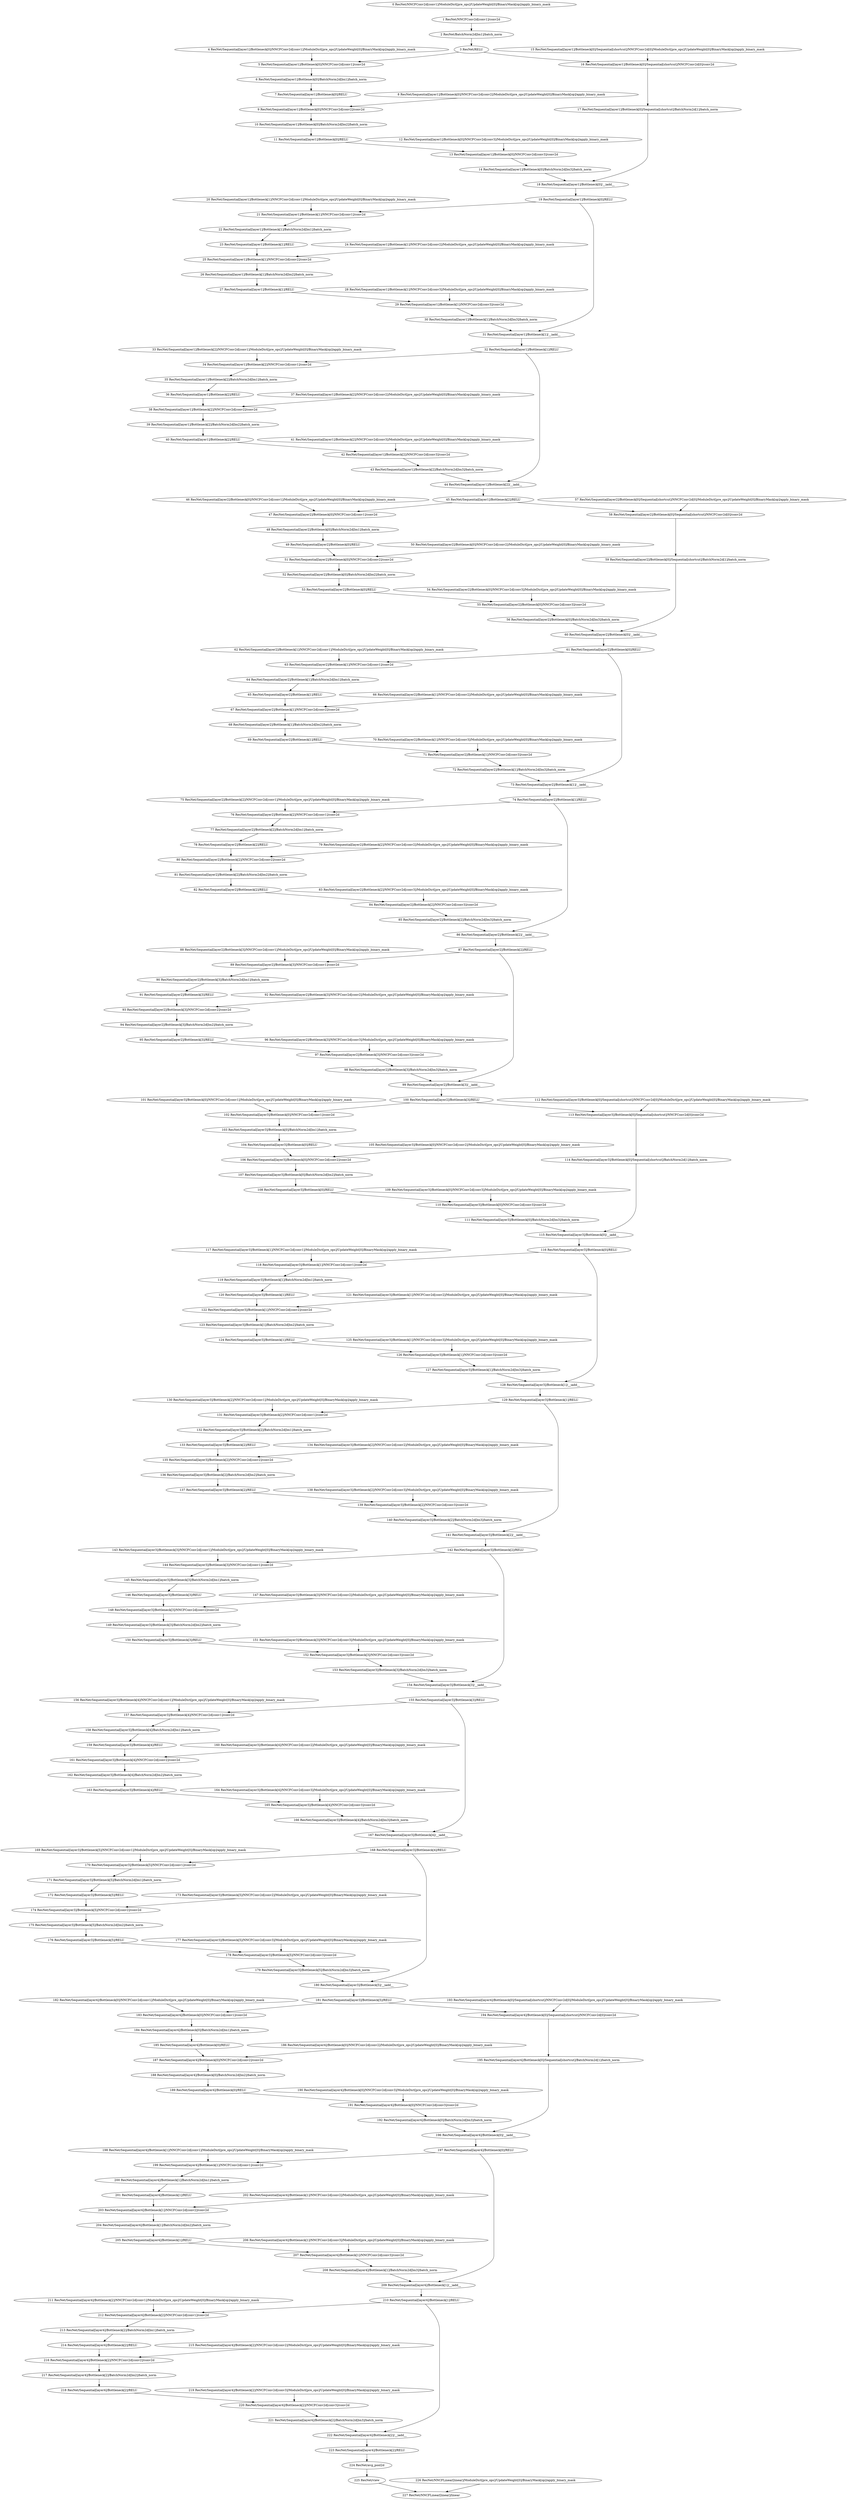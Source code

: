 strict digraph  {
"0 ResNet/NNCFConv2d[conv1]/ModuleDict[pre_ops]/UpdateWeight[0]/BinaryMask[op]/apply_binary_mask" [id=0, scope="ResNet/NNCFConv2d[conv1]/ModuleDict[pre_ops]/UpdateWeight[0]/BinaryMask[op]", type=apply_binary_mask];
"1 ResNet/NNCFConv2d[conv1]/conv2d" [id=1, scope="ResNet/NNCFConv2d[conv1]", type=conv2d];
"2 ResNet/BatchNorm2d[bn1]/batch_norm" [id=2, scope="ResNet/BatchNorm2d[bn1]", type=batch_norm];
"3 ResNet/RELU" [id=3, scope=ResNet, type=RELU];
"4 ResNet/Sequential[layer1]/Bottleneck[0]/NNCFConv2d[conv1]/ModuleDict[pre_ops]/UpdateWeight[0]/BinaryMask[op]/apply_binary_mask" [id=4, scope="ResNet/Sequential[layer1]/Bottleneck[0]/NNCFConv2d[conv1]/ModuleDict[pre_ops]/UpdateWeight[0]/BinaryMask[op]", type=apply_binary_mask];
"5 ResNet/Sequential[layer1]/Bottleneck[0]/NNCFConv2d[conv1]/conv2d" [id=5, scope="ResNet/Sequential[layer1]/Bottleneck[0]/NNCFConv2d[conv1]", type=conv2d];
"6 ResNet/Sequential[layer1]/Bottleneck[0]/BatchNorm2d[bn1]/batch_norm" [id=6, scope="ResNet/Sequential[layer1]/Bottleneck[0]/BatchNorm2d[bn1]", type=batch_norm];
"7 ResNet/Sequential[layer1]/Bottleneck[0]/RELU" [id=7, scope="ResNet/Sequential[layer1]/Bottleneck[0]", type=RELU];
"8 ResNet/Sequential[layer1]/Bottleneck[0]/NNCFConv2d[conv2]/ModuleDict[pre_ops]/UpdateWeight[0]/BinaryMask[op]/apply_binary_mask" [id=8, scope="ResNet/Sequential[layer1]/Bottleneck[0]/NNCFConv2d[conv2]/ModuleDict[pre_ops]/UpdateWeight[0]/BinaryMask[op]", type=apply_binary_mask];
"9 ResNet/Sequential[layer1]/Bottleneck[0]/NNCFConv2d[conv2]/conv2d" [id=9, scope="ResNet/Sequential[layer1]/Bottleneck[0]/NNCFConv2d[conv2]", type=conv2d];
"10 ResNet/Sequential[layer1]/Bottleneck[0]/BatchNorm2d[bn2]/batch_norm" [id=10, scope="ResNet/Sequential[layer1]/Bottleneck[0]/BatchNorm2d[bn2]", type=batch_norm];
"11 ResNet/Sequential[layer1]/Bottleneck[0]/RELU" [id=11, scope="ResNet/Sequential[layer1]/Bottleneck[0]", type=RELU];
"12 ResNet/Sequential[layer1]/Bottleneck[0]/NNCFConv2d[conv3]/ModuleDict[pre_ops]/UpdateWeight[0]/BinaryMask[op]/apply_binary_mask" [id=12, scope="ResNet/Sequential[layer1]/Bottleneck[0]/NNCFConv2d[conv3]/ModuleDict[pre_ops]/UpdateWeight[0]/BinaryMask[op]", type=apply_binary_mask];
"13 ResNet/Sequential[layer1]/Bottleneck[0]/NNCFConv2d[conv3]/conv2d" [id=13, scope="ResNet/Sequential[layer1]/Bottleneck[0]/NNCFConv2d[conv3]", type=conv2d];
"14 ResNet/Sequential[layer1]/Bottleneck[0]/BatchNorm2d[bn3]/batch_norm" [id=14, scope="ResNet/Sequential[layer1]/Bottleneck[0]/BatchNorm2d[bn3]", type=batch_norm];
"15 ResNet/Sequential[layer1]/Bottleneck[0]/Sequential[shortcut]/NNCFConv2d[0]/ModuleDict[pre_ops]/UpdateWeight[0]/BinaryMask[op]/apply_binary_mask" [id=15, scope="ResNet/Sequential[layer1]/Bottleneck[0]/Sequential[shortcut]/NNCFConv2d[0]/ModuleDict[pre_ops]/UpdateWeight[0]/BinaryMask[op]", type=apply_binary_mask];
"16 ResNet/Sequential[layer1]/Bottleneck[0]/Sequential[shortcut]/NNCFConv2d[0]/conv2d" [id=16, scope="ResNet/Sequential[layer1]/Bottleneck[0]/Sequential[shortcut]/NNCFConv2d[0]", type=conv2d];
"17 ResNet/Sequential[layer1]/Bottleneck[0]/Sequential[shortcut]/BatchNorm2d[1]/batch_norm" [id=17, scope="ResNet/Sequential[layer1]/Bottleneck[0]/Sequential[shortcut]/BatchNorm2d[1]", type=batch_norm];
"18 ResNet/Sequential[layer1]/Bottleneck[0]/__iadd__" [id=18, scope="ResNet/Sequential[layer1]/Bottleneck[0]", type=__iadd__];
"19 ResNet/Sequential[layer1]/Bottleneck[0]/RELU" [id=19, scope="ResNet/Sequential[layer1]/Bottleneck[0]", type=RELU];
"20 ResNet/Sequential[layer1]/Bottleneck[1]/NNCFConv2d[conv1]/ModuleDict[pre_ops]/UpdateWeight[0]/BinaryMask[op]/apply_binary_mask" [id=20, scope="ResNet/Sequential[layer1]/Bottleneck[1]/NNCFConv2d[conv1]/ModuleDict[pre_ops]/UpdateWeight[0]/BinaryMask[op]", type=apply_binary_mask];
"21 ResNet/Sequential[layer1]/Bottleneck[1]/NNCFConv2d[conv1]/conv2d" [id=21, scope="ResNet/Sequential[layer1]/Bottleneck[1]/NNCFConv2d[conv1]", type=conv2d];
"22 ResNet/Sequential[layer1]/Bottleneck[1]/BatchNorm2d[bn1]/batch_norm" [id=22, scope="ResNet/Sequential[layer1]/Bottleneck[1]/BatchNorm2d[bn1]", type=batch_norm];
"23 ResNet/Sequential[layer1]/Bottleneck[1]/RELU" [id=23, scope="ResNet/Sequential[layer1]/Bottleneck[1]", type=RELU];
"24 ResNet/Sequential[layer1]/Bottleneck[1]/NNCFConv2d[conv2]/ModuleDict[pre_ops]/UpdateWeight[0]/BinaryMask[op]/apply_binary_mask" [id=24, scope="ResNet/Sequential[layer1]/Bottleneck[1]/NNCFConv2d[conv2]/ModuleDict[pre_ops]/UpdateWeight[0]/BinaryMask[op]", type=apply_binary_mask];
"25 ResNet/Sequential[layer1]/Bottleneck[1]/NNCFConv2d[conv2]/conv2d" [id=25, scope="ResNet/Sequential[layer1]/Bottleneck[1]/NNCFConv2d[conv2]", type=conv2d];
"26 ResNet/Sequential[layer1]/Bottleneck[1]/BatchNorm2d[bn2]/batch_norm" [id=26, scope="ResNet/Sequential[layer1]/Bottleneck[1]/BatchNorm2d[bn2]", type=batch_norm];
"27 ResNet/Sequential[layer1]/Bottleneck[1]/RELU" [id=27, scope="ResNet/Sequential[layer1]/Bottleneck[1]", type=RELU];
"28 ResNet/Sequential[layer1]/Bottleneck[1]/NNCFConv2d[conv3]/ModuleDict[pre_ops]/UpdateWeight[0]/BinaryMask[op]/apply_binary_mask" [id=28, scope="ResNet/Sequential[layer1]/Bottleneck[1]/NNCFConv2d[conv3]/ModuleDict[pre_ops]/UpdateWeight[0]/BinaryMask[op]", type=apply_binary_mask];
"29 ResNet/Sequential[layer1]/Bottleneck[1]/NNCFConv2d[conv3]/conv2d" [id=29, scope="ResNet/Sequential[layer1]/Bottleneck[1]/NNCFConv2d[conv3]", type=conv2d];
"30 ResNet/Sequential[layer1]/Bottleneck[1]/BatchNorm2d[bn3]/batch_norm" [id=30, scope="ResNet/Sequential[layer1]/Bottleneck[1]/BatchNorm2d[bn3]", type=batch_norm];
"31 ResNet/Sequential[layer1]/Bottleneck[1]/__iadd__" [id=31, scope="ResNet/Sequential[layer1]/Bottleneck[1]", type=__iadd__];
"32 ResNet/Sequential[layer1]/Bottleneck[1]/RELU" [id=32, scope="ResNet/Sequential[layer1]/Bottleneck[1]", type=RELU];
"33 ResNet/Sequential[layer1]/Bottleneck[2]/NNCFConv2d[conv1]/ModuleDict[pre_ops]/UpdateWeight[0]/BinaryMask[op]/apply_binary_mask" [id=33, scope="ResNet/Sequential[layer1]/Bottleneck[2]/NNCFConv2d[conv1]/ModuleDict[pre_ops]/UpdateWeight[0]/BinaryMask[op]", type=apply_binary_mask];
"34 ResNet/Sequential[layer1]/Bottleneck[2]/NNCFConv2d[conv1]/conv2d" [id=34, scope="ResNet/Sequential[layer1]/Bottleneck[2]/NNCFConv2d[conv1]", type=conv2d];
"35 ResNet/Sequential[layer1]/Bottleneck[2]/BatchNorm2d[bn1]/batch_norm" [id=35, scope="ResNet/Sequential[layer1]/Bottleneck[2]/BatchNorm2d[bn1]", type=batch_norm];
"36 ResNet/Sequential[layer1]/Bottleneck[2]/RELU" [id=36, scope="ResNet/Sequential[layer1]/Bottleneck[2]", type=RELU];
"37 ResNet/Sequential[layer1]/Bottleneck[2]/NNCFConv2d[conv2]/ModuleDict[pre_ops]/UpdateWeight[0]/BinaryMask[op]/apply_binary_mask" [id=37, scope="ResNet/Sequential[layer1]/Bottleneck[2]/NNCFConv2d[conv2]/ModuleDict[pre_ops]/UpdateWeight[0]/BinaryMask[op]", type=apply_binary_mask];
"38 ResNet/Sequential[layer1]/Bottleneck[2]/NNCFConv2d[conv2]/conv2d" [id=38, scope="ResNet/Sequential[layer1]/Bottleneck[2]/NNCFConv2d[conv2]", type=conv2d];
"39 ResNet/Sequential[layer1]/Bottleneck[2]/BatchNorm2d[bn2]/batch_norm" [id=39, scope="ResNet/Sequential[layer1]/Bottleneck[2]/BatchNorm2d[bn2]", type=batch_norm];
"40 ResNet/Sequential[layer1]/Bottleneck[2]/RELU" [id=40, scope="ResNet/Sequential[layer1]/Bottleneck[2]", type=RELU];
"41 ResNet/Sequential[layer1]/Bottleneck[2]/NNCFConv2d[conv3]/ModuleDict[pre_ops]/UpdateWeight[0]/BinaryMask[op]/apply_binary_mask" [id=41, scope="ResNet/Sequential[layer1]/Bottleneck[2]/NNCFConv2d[conv3]/ModuleDict[pre_ops]/UpdateWeight[0]/BinaryMask[op]", type=apply_binary_mask];
"42 ResNet/Sequential[layer1]/Bottleneck[2]/NNCFConv2d[conv3]/conv2d" [id=42, scope="ResNet/Sequential[layer1]/Bottleneck[2]/NNCFConv2d[conv3]", type=conv2d];
"43 ResNet/Sequential[layer1]/Bottleneck[2]/BatchNorm2d[bn3]/batch_norm" [id=43, scope="ResNet/Sequential[layer1]/Bottleneck[2]/BatchNorm2d[bn3]", type=batch_norm];
"44 ResNet/Sequential[layer1]/Bottleneck[2]/__iadd__" [id=44, scope="ResNet/Sequential[layer1]/Bottleneck[2]", type=__iadd__];
"45 ResNet/Sequential[layer1]/Bottleneck[2]/RELU" [id=45, scope="ResNet/Sequential[layer1]/Bottleneck[2]", type=RELU];
"46 ResNet/Sequential[layer2]/Bottleneck[0]/NNCFConv2d[conv1]/ModuleDict[pre_ops]/UpdateWeight[0]/BinaryMask[op]/apply_binary_mask" [id=46, scope="ResNet/Sequential[layer2]/Bottleneck[0]/NNCFConv2d[conv1]/ModuleDict[pre_ops]/UpdateWeight[0]/BinaryMask[op]", type=apply_binary_mask];
"47 ResNet/Sequential[layer2]/Bottleneck[0]/NNCFConv2d[conv1]/conv2d" [id=47, scope="ResNet/Sequential[layer2]/Bottleneck[0]/NNCFConv2d[conv1]", type=conv2d];
"48 ResNet/Sequential[layer2]/Bottleneck[0]/BatchNorm2d[bn1]/batch_norm" [id=48, scope="ResNet/Sequential[layer2]/Bottleneck[0]/BatchNorm2d[bn1]", type=batch_norm];
"49 ResNet/Sequential[layer2]/Bottleneck[0]/RELU" [id=49, scope="ResNet/Sequential[layer2]/Bottleneck[0]", type=RELU];
"50 ResNet/Sequential[layer2]/Bottleneck[0]/NNCFConv2d[conv2]/ModuleDict[pre_ops]/UpdateWeight[0]/BinaryMask[op]/apply_binary_mask" [id=50, scope="ResNet/Sequential[layer2]/Bottleneck[0]/NNCFConv2d[conv2]/ModuleDict[pre_ops]/UpdateWeight[0]/BinaryMask[op]", type=apply_binary_mask];
"51 ResNet/Sequential[layer2]/Bottleneck[0]/NNCFConv2d[conv2]/conv2d" [id=51, scope="ResNet/Sequential[layer2]/Bottleneck[0]/NNCFConv2d[conv2]", type=conv2d];
"52 ResNet/Sequential[layer2]/Bottleneck[0]/BatchNorm2d[bn2]/batch_norm" [id=52, scope="ResNet/Sequential[layer2]/Bottleneck[0]/BatchNorm2d[bn2]", type=batch_norm];
"53 ResNet/Sequential[layer2]/Bottleneck[0]/RELU" [id=53, scope="ResNet/Sequential[layer2]/Bottleneck[0]", type=RELU];
"54 ResNet/Sequential[layer2]/Bottleneck[0]/NNCFConv2d[conv3]/ModuleDict[pre_ops]/UpdateWeight[0]/BinaryMask[op]/apply_binary_mask" [id=54, scope="ResNet/Sequential[layer2]/Bottleneck[0]/NNCFConv2d[conv3]/ModuleDict[pre_ops]/UpdateWeight[0]/BinaryMask[op]", type=apply_binary_mask];
"55 ResNet/Sequential[layer2]/Bottleneck[0]/NNCFConv2d[conv3]/conv2d" [id=55, scope="ResNet/Sequential[layer2]/Bottleneck[0]/NNCFConv2d[conv3]", type=conv2d];
"56 ResNet/Sequential[layer2]/Bottleneck[0]/BatchNorm2d[bn3]/batch_norm" [id=56, scope="ResNet/Sequential[layer2]/Bottleneck[0]/BatchNorm2d[bn3]", type=batch_norm];
"57 ResNet/Sequential[layer2]/Bottleneck[0]/Sequential[shortcut]/NNCFConv2d[0]/ModuleDict[pre_ops]/UpdateWeight[0]/BinaryMask[op]/apply_binary_mask" [id=57, scope="ResNet/Sequential[layer2]/Bottleneck[0]/Sequential[shortcut]/NNCFConv2d[0]/ModuleDict[pre_ops]/UpdateWeight[0]/BinaryMask[op]", type=apply_binary_mask];
"58 ResNet/Sequential[layer2]/Bottleneck[0]/Sequential[shortcut]/NNCFConv2d[0]/conv2d" [id=58, scope="ResNet/Sequential[layer2]/Bottleneck[0]/Sequential[shortcut]/NNCFConv2d[0]", type=conv2d];
"59 ResNet/Sequential[layer2]/Bottleneck[0]/Sequential[shortcut]/BatchNorm2d[1]/batch_norm" [id=59, scope="ResNet/Sequential[layer2]/Bottleneck[0]/Sequential[shortcut]/BatchNorm2d[1]", type=batch_norm];
"60 ResNet/Sequential[layer2]/Bottleneck[0]/__iadd__" [id=60, scope="ResNet/Sequential[layer2]/Bottleneck[0]", type=__iadd__];
"61 ResNet/Sequential[layer2]/Bottleneck[0]/RELU" [id=61, scope="ResNet/Sequential[layer2]/Bottleneck[0]", type=RELU];
"62 ResNet/Sequential[layer2]/Bottleneck[1]/NNCFConv2d[conv1]/ModuleDict[pre_ops]/UpdateWeight[0]/BinaryMask[op]/apply_binary_mask" [id=62, scope="ResNet/Sequential[layer2]/Bottleneck[1]/NNCFConv2d[conv1]/ModuleDict[pre_ops]/UpdateWeight[0]/BinaryMask[op]", type=apply_binary_mask];
"63 ResNet/Sequential[layer2]/Bottleneck[1]/NNCFConv2d[conv1]/conv2d" [id=63, scope="ResNet/Sequential[layer2]/Bottleneck[1]/NNCFConv2d[conv1]", type=conv2d];
"64 ResNet/Sequential[layer2]/Bottleneck[1]/BatchNorm2d[bn1]/batch_norm" [id=64, scope="ResNet/Sequential[layer2]/Bottleneck[1]/BatchNorm2d[bn1]", type=batch_norm];
"65 ResNet/Sequential[layer2]/Bottleneck[1]/RELU" [id=65, scope="ResNet/Sequential[layer2]/Bottleneck[1]", type=RELU];
"66 ResNet/Sequential[layer2]/Bottleneck[1]/NNCFConv2d[conv2]/ModuleDict[pre_ops]/UpdateWeight[0]/BinaryMask[op]/apply_binary_mask" [id=66, scope="ResNet/Sequential[layer2]/Bottleneck[1]/NNCFConv2d[conv2]/ModuleDict[pre_ops]/UpdateWeight[0]/BinaryMask[op]", type=apply_binary_mask];
"67 ResNet/Sequential[layer2]/Bottleneck[1]/NNCFConv2d[conv2]/conv2d" [id=67, scope="ResNet/Sequential[layer2]/Bottleneck[1]/NNCFConv2d[conv2]", type=conv2d];
"68 ResNet/Sequential[layer2]/Bottleneck[1]/BatchNorm2d[bn2]/batch_norm" [id=68, scope="ResNet/Sequential[layer2]/Bottleneck[1]/BatchNorm2d[bn2]", type=batch_norm];
"69 ResNet/Sequential[layer2]/Bottleneck[1]/RELU" [id=69, scope="ResNet/Sequential[layer2]/Bottleneck[1]", type=RELU];
"70 ResNet/Sequential[layer2]/Bottleneck[1]/NNCFConv2d[conv3]/ModuleDict[pre_ops]/UpdateWeight[0]/BinaryMask[op]/apply_binary_mask" [id=70, scope="ResNet/Sequential[layer2]/Bottleneck[1]/NNCFConv2d[conv3]/ModuleDict[pre_ops]/UpdateWeight[0]/BinaryMask[op]", type=apply_binary_mask];
"71 ResNet/Sequential[layer2]/Bottleneck[1]/NNCFConv2d[conv3]/conv2d" [id=71, scope="ResNet/Sequential[layer2]/Bottleneck[1]/NNCFConv2d[conv3]", type=conv2d];
"72 ResNet/Sequential[layer2]/Bottleneck[1]/BatchNorm2d[bn3]/batch_norm" [id=72, scope="ResNet/Sequential[layer2]/Bottleneck[1]/BatchNorm2d[bn3]", type=batch_norm];
"73 ResNet/Sequential[layer2]/Bottleneck[1]/__iadd__" [id=73, scope="ResNet/Sequential[layer2]/Bottleneck[1]", type=__iadd__];
"74 ResNet/Sequential[layer2]/Bottleneck[1]/RELU" [id=74, scope="ResNet/Sequential[layer2]/Bottleneck[1]", type=RELU];
"75 ResNet/Sequential[layer2]/Bottleneck[2]/NNCFConv2d[conv1]/ModuleDict[pre_ops]/UpdateWeight[0]/BinaryMask[op]/apply_binary_mask" [id=75, scope="ResNet/Sequential[layer2]/Bottleneck[2]/NNCFConv2d[conv1]/ModuleDict[pre_ops]/UpdateWeight[0]/BinaryMask[op]", type=apply_binary_mask];
"76 ResNet/Sequential[layer2]/Bottleneck[2]/NNCFConv2d[conv1]/conv2d" [id=76, scope="ResNet/Sequential[layer2]/Bottleneck[2]/NNCFConv2d[conv1]", type=conv2d];
"77 ResNet/Sequential[layer2]/Bottleneck[2]/BatchNorm2d[bn1]/batch_norm" [id=77, scope="ResNet/Sequential[layer2]/Bottleneck[2]/BatchNorm2d[bn1]", type=batch_norm];
"78 ResNet/Sequential[layer2]/Bottleneck[2]/RELU" [id=78, scope="ResNet/Sequential[layer2]/Bottleneck[2]", type=RELU];
"79 ResNet/Sequential[layer2]/Bottleneck[2]/NNCFConv2d[conv2]/ModuleDict[pre_ops]/UpdateWeight[0]/BinaryMask[op]/apply_binary_mask" [id=79, scope="ResNet/Sequential[layer2]/Bottleneck[2]/NNCFConv2d[conv2]/ModuleDict[pre_ops]/UpdateWeight[0]/BinaryMask[op]", type=apply_binary_mask];
"80 ResNet/Sequential[layer2]/Bottleneck[2]/NNCFConv2d[conv2]/conv2d" [id=80, scope="ResNet/Sequential[layer2]/Bottleneck[2]/NNCFConv2d[conv2]", type=conv2d];
"81 ResNet/Sequential[layer2]/Bottleneck[2]/BatchNorm2d[bn2]/batch_norm" [id=81, scope="ResNet/Sequential[layer2]/Bottleneck[2]/BatchNorm2d[bn2]", type=batch_norm];
"82 ResNet/Sequential[layer2]/Bottleneck[2]/RELU" [id=82, scope="ResNet/Sequential[layer2]/Bottleneck[2]", type=RELU];
"83 ResNet/Sequential[layer2]/Bottleneck[2]/NNCFConv2d[conv3]/ModuleDict[pre_ops]/UpdateWeight[0]/BinaryMask[op]/apply_binary_mask" [id=83, scope="ResNet/Sequential[layer2]/Bottleneck[2]/NNCFConv2d[conv3]/ModuleDict[pre_ops]/UpdateWeight[0]/BinaryMask[op]", type=apply_binary_mask];
"84 ResNet/Sequential[layer2]/Bottleneck[2]/NNCFConv2d[conv3]/conv2d" [id=84, scope="ResNet/Sequential[layer2]/Bottleneck[2]/NNCFConv2d[conv3]", type=conv2d];
"85 ResNet/Sequential[layer2]/Bottleneck[2]/BatchNorm2d[bn3]/batch_norm" [id=85, scope="ResNet/Sequential[layer2]/Bottleneck[2]/BatchNorm2d[bn3]", type=batch_norm];
"86 ResNet/Sequential[layer2]/Bottleneck[2]/__iadd__" [id=86, scope="ResNet/Sequential[layer2]/Bottleneck[2]", type=__iadd__];
"87 ResNet/Sequential[layer2]/Bottleneck[2]/RELU" [id=87, scope="ResNet/Sequential[layer2]/Bottleneck[2]", type=RELU];
"88 ResNet/Sequential[layer2]/Bottleneck[3]/NNCFConv2d[conv1]/ModuleDict[pre_ops]/UpdateWeight[0]/BinaryMask[op]/apply_binary_mask" [id=88, scope="ResNet/Sequential[layer2]/Bottleneck[3]/NNCFConv2d[conv1]/ModuleDict[pre_ops]/UpdateWeight[0]/BinaryMask[op]", type=apply_binary_mask];
"89 ResNet/Sequential[layer2]/Bottleneck[3]/NNCFConv2d[conv1]/conv2d" [id=89, scope="ResNet/Sequential[layer2]/Bottleneck[3]/NNCFConv2d[conv1]", type=conv2d];
"90 ResNet/Sequential[layer2]/Bottleneck[3]/BatchNorm2d[bn1]/batch_norm" [id=90, scope="ResNet/Sequential[layer2]/Bottleneck[3]/BatchNorm2d[bn1]", type=batch_norm];
"91 ResNet/Sequential[layer2]/Bottleneck[3]/RELU" [id=91, scope="ResNet/Sequential[layer2]/Bottleneck[3]", type=RELU];
"92 ResNet/Sequential[layer2]/Bottleneck[3]/NNCFConv2d[conv2]/ModuleDict[pre_ops]/UpdateWeight[0]/BinaryMask[op]/apply_binary_mask" [id=92, scope="ResNet/Sequential[layer2]/Bottleneck[3]/NNCFConv2d[conv2]/ModuleDict[pre_ops]/UpdateWeight[0]/BinaryMask[op]", type=apply_binary_mask];
"93 ResNet/Sequential[layer2]/Bottleneck[3]/NNCFConv2d[conv2]/conv2d" [id=93, scope="ResNet/Sequential[layer2]/Bottleneck[3]/NNCFConv2d[conv2]", type=conv2d];
"94 ResNet/Sequential[layer2]/Bottleneck[3]/BatchNorm2d[bn2]/batch_norm" [id=94, scope="ResNet/Sequential[layer2]/Bottleneck[3]/BatchNorm2d[bn2]", type=batch_norm];
"95 ResNet/Sequential[layer2]/Bottleneck[3]/RELU" [id=95, scope="ResNet/Sequential[layer2]/Bottleneck[3]", type=RELU];
"96 ResNet/Sequential[layer2]/Bottleneck[3]/NNCFConv2d[conv3]/ModuleDict[pre_ops]/UpdateWeight[0]/BinaryMask[op]/apply_binary_mask" [id=96, scope="ResNet/Sequential[layer2]/Bottleneck[3]/NNCFConv2d[conv3]/ModuleDict[pre_ops]/UpdateWeight[0]/BinaryMask[op]", type=apply_binary_mask];
"97 ResNet/Sequential[layer2]/Bottleneck[3]/NNCFConv2d[conv3]/conv2d" [id=97, scope="ResNet/Sequential[layer2]/Bottleneck[3]/NNCFConv2d[conv3]", type=conv2d];
"98 ResNet/Sequential[layer2]/Bottleneck[3]/BatchNorm2d[bn3]/batch_norm" [id=98, scope="ResNet/Sequential[layer2]/Bottleneck[3]/BatchNorm2d[bn3]", type=batch_norm];
"99 ResNet/Sequential[layer2]/Bottleneck[3]/__iadd__" [id=99, scope="ResNet/Sequential[layer2]/Bottleneck[3]", type=__iadd__];
"100 ResNet/Sequential[layer2]/Bottleneck[3]/RELU" [id=100, scope="ResNet/Sequential[layer2]/Bottleneck[3]", type=RELU];
"101 ResNet/Sequential[layer3]/Bottleneck[0]/NNCFConv2d[conv1]/ModuleDict[pre_ops]/UpdateWeight[0]/BinaryMask[op]/apply_binary_mask" [id=101, scope="ResNet/Sequential[layer3]/Bottleneck[0]/NNCFConv2d[conv1]/ModuleDict[pre_ops]/UpdateWeight[0]/BinaryMask[op]", type=apply_binary_mask];
"102 ResNet/Sequential[layer3]/Bottleneck[0]/NNCFConv2d[conv1]/conv2d" [id=102, scope="ResNet/Sequential[layer3]/Bottleneck[0]/NNCFConv2d[conv1]", type=conv2d];
"103 ResNet/Sequential[layer3]/Bottleneck[0]/BatchNorm2d[bn1]/batch_norm" [id=103, scope="ResNet/Sequential[layer3]/Bottleneck[0]/BatchNorm2d[bn1]", type=batch_norm];
"104 ResNet/Sequential[layer3]/Bottleneck[0]/RELU" [id=104, scope="ResNet/Sequential[layer3]/Bottleneck[0]", type=RELU];
"105 ResNet/Sequential[layer3]/Bottleneck[0]/NNCFConv2d[conv2]/ModuleDict[pre_ops]/UpdateWeight[0]/BinaryMask[op]/apply_binary_mask" [id=105, scope="ResNet/Sequential[layer3]/Bottleneck[0]/NNCFConv2d[conv2]/ModuleDict[pre_ops]/UpdateWeight[0]/BinaryMask[op]", type=apply_binary_mask];
"106 ResNet/Sequential[layer3]/Bottleneck[0]/NNCFConv2d[conv2]/conv2d" [id=106, scope="ResNet/Sequential[layer3]/Bottleneck[0]/NNCFConv2d[conv2]", type=conv2d];
"107 ResNet/Sequential[layer3]/Bottleneck[0]/BatchNorm2d[bn2]/batch_norm" [id=107, scope="ResNet/Sequential[layer3]/Bottleneck[0]/BatchNorm2d[bn2]", type=batch_norm];
"108 ResNet/Sequential[layer3]/Bottleneck[0]/RELU" [id=108, scope="ResNet/Sequential[layer3]/Bottleneck[0]", type=RELU];
"109 ResNet/Sequential[layer3]/Bottleneck[0]/NNCFConv2d[conv3]/ModuleDict[pre_ops]/UpdateWeight[0]/BinaryMask[op]/apply_binary_mask" [id=109, scope="ResNet/Sequential[layer3]/Bottleneck[0]/NNCFConv2d[conv3]/ModuleDict[pre_ops]/UpdateWeight[0]/BinaryMask[op]", type=apply_binary_mask];
"110 ResNet/Sequential[layer3]/Bottleneck[0]/NNCFConv2d[conv3]/conv2d" [id=110, scope="ResNet/Sequential[layer3]/Bottleneck[0]/NNCFConv2d[conv3]", type=conv2d];
"111 ResNet/Sequential[layer3]/Bottleneck[0]/BatchNorm2d[bn3]/batch_norm" [id=111, scope="ResNet/Sequential[layer3]/Bottleneck[0]/BatchNorm2d[bn3]", type=batch_norm];
"112 ResNet/Sequential[layer3]/Bottleneck[0]/Sequential[shortcut]/NNCFConv2d[0]/ModuleDict[pre_ops]/UpdateWeight[0]/BinaryMask[op]/apply_binary_mask" [id=112, scope="ResNet/Sequential[layer3]/Bottleneck[0]/Sequential[shortcut]/NNCFConv2d[0]/ModuleDict[pre_ops]/UpdateWeight[0]/BinaryMask[op]", type=apply_binary_mask];
"113 ResNet/Sequential[layer3]/Bottleneck[0]/Sequential[shortcut]/NNCFConv2d[0]/conv2d" [id=113, scope="ResNet/Sequential[layer3]/Bottleneck[0]/Sequential[shortcut]/NNCFConv2d[0]", type=conv2d];
"114 ResNet/Sequential[layer3]/Bottleneck[0]/Sequential[shortcut]/BatchNorm2d[1]/batch_norm" [id=114, scope="ResNet/Sequential[layer3]/Bottleneck[0]/Sequential[shortcut]/BatchNorm2d[1]", type=batch_norm];
"115 ResNet/Sequential[layer3]/Bottleneck[0]/__iadd__" [id=115, scope="ResNet/Sequential[layer3]/Bottleneck[0]", type=__iadd__];
"116 ResNet/Sequential[layer3]/Bottleneck[0]/RELU" [id=116, scope="ResNet/Sequential[layer3]/Bottleneck[0]", type=RELU];
"117 ResNet/Sequential[layer3]/Bottleneck[1]/NNCFConv2d[conv1]/ModuleDict[pre_ops]/UpdateWeight[0]/BinaryMask[op]/apply_binary_mask" [id=117, scope="ResNet/Sequential[layer3]/Bottleneck[1]/NNCFConv2d[conv1]/ModuleDict[pre_ops]/UpdateWeight[0]/BinaryMask[op]", type=apply_binary_mask];
"118 ResNet/Sequential[layer3]/Bottleneck[1]/NNCFConv2d[conv1]/conv2d" [id=118, scope="ResNet/Sequential[layer3]/Bottleneck[1]/NNCFConv2d[conv1]", type=conv2d];
"119 ResNet/Sequential[layer3]/Bottleneck[1]/BatchNorm2d[bn1]/batch_norm" [id=119, scope="ResNet/Sequential[layer3]/Bottleneck[1]/BatchNorm2d[bn1]", type=batch_norm];
"120 ResNet/Sequential[layer3]/Bottleneck[1]/RELU" [id=120, scope="ResNet/Sequential[layer3]/Bottleneck[1]", type=RELU];
"121 ResNet/Sequential[layer3]/Bottleneck[1]/NNCFConv2d[conv2]/ModuleDict[pre_ops]/UpdateWeight[0]/BinaryMask[op]/apply_binary_mask" [id=121, scope="ResNet/Sequential[layer3]/Bottleneck[1]/NNCFConv2d[conv2]/ModuleDict[pre_ops]/UpdateWeight[0]/BinaryMask[op]", type=apply_binary_mask];
"122 ResNet/Sequential[layer3]/Bottleneck[1]/NNCFConv2d[conv2]/conv2d" [id=122, scope="ResNet/Sequential[layer3]/Bottleneck[1]/NNCFConv2d[conv2]", type=conv2d];
"123 ResNet/Sequential[layer3]/Bottleneck[1]/BatchNorm2d[bn2]/batch_norm" [id=123, scope="ResNet/Sequential[layer3]/Bottleneck[1]/BatchNorm2d[bn2]", type=batch_norm];
"124 ResNet/Sequential[layer3]/Bottleneck[1]/RELU" [id=124, scope="ResNet/Sequential[layer3]/Bottleneck[1]", type=RELU];
"125 ResNet/Sequential[layer3]/Bottleneck[1]/NNCFConv2d[conv3]/ModuleDict[pre_ops]/UpdateWeight[0]/BinaryMask[op]/apply_binary_mask" [id=125, scope="ResNet/Sequential[layer3]/Bottleneck[1]/NNCFConv2d[conv3]/ModuleDict[pre_ops]/UpdateWeight[0]/BinaryMask[op]", type=apply_binary_mask];
"126 ResNet/Sequential[layer3]/Bottleneck[1]/NNCFConv2d[conv3]/conv2d" [id=126, scope="ResNet/Sequential[layer3]/Bottleneck[1]/NNCFConv2d[conv3]", type=conv2d];
"127 ResNet/Sequential[layer3]/Bottleneck[1]/BatchNorm2d[bn3]/batch_norm" [id=127, scope="ResNet/Sequential[layer3]/Bottleneck[1]/BatchNorm2d[bn3]", type=batch_norm];
"128 ResNet/Sequential[layer3]/Bottleneck[1]/__iadd__" [id=128, scope="ResNet/Sequential[layer3]/Bottleneck[1]", type=__iadd__];
"129 ResNet/Sequential[layer3]/Bottleneck[1]/RELU" [id=129, scope="ResNet/Sequential[layer3]/Bottleneck[1]", type=RELU];
"130 ResNet/Sequential[layer3]/Bottleneck[2]/NNCFConv2d[conv1]/ModuleDict[pre_ops]/UpdateWeight[0]/BinaryMask[op]/apply_binary_mask" [id=130, scope="ResNet/Sequential[layer3]/Bottleneck[2]/NNCFConv2d[conv1]/ModuleDict[pre_ops]/UpdateWeight[0]/BinaryMask[op]", type=apply_binary_mask];
"131 ResNet/Sequential[layer3]/Bottleneck[2]/NNCFConv2d[conv1]/conv2d" [id=131, scope="ResNet/Sequential[layer3]/Bottleneck[2]/NNCFConv2d[conv1]", type=conv2d];
"132 ResNet/Sequential[layer3]/Bottleneck[2]/BatchNorm2d[bn1]/batch_norm" [id=132, scope="ResNet/Sequential[layer3]/Bottleneck[2]/BatchNorm2d[bn1]", type=batch_norm];
"133 ResNet/Sequential[layer3]/Bottleneck[2]/RELU" [id=133, scope="ResNet/Sequential[layer3]/Bottleneck[2]", type=RELU];
"134 ResNet/Sequential[layer3]/Bottleneck[2]/NNCFConv2d[conv2]/ModuleDict[pre_ops]/UpdateWeight[0]/BinaryMask[op]/apply_binary_mask" [id=134, scope="ResNet/Sequential[layer3]/Bottleneck[2]/NNCFConv2d[conv2]/ModuleDict[pre_ops]/UpdateWeight[0]/BinaryMask[op]", type=apply_binary_mask];
"135 ResNet/Sequential[layer3]/Bottleneck[2]/NNCFConv2d[conv2]/conv2d" [id=135, scope="ResNet/Sequential[layer3]/Bottleneck[2]/NNCFConv2d[conv2]", type=conv2d];
"136 ResNet/Sequential[layer3]/Bottleneck[2]/BatchNorm2d[bn2]/batch_norm" [id=136, scope="ResNet/Sequential[layer3]/Bottleneck[2]/BatchNorm2d[bn2]", type=batch_norm];
"137 ResNet/Sequential[layer3]/Bottleneck[2]/RELU" [id=137, scope="ResNet/Sequential[layer3]/Bottleneck[2]", type=RELU];
"138 ResNet/Sequential[layer3]/Bottleneck[2]/NNCFConv2d[conv3]/ModuleDict[pre_ops]/UpdateWeight[0]/BinaryMask[op]/apply_binary_mask" [id=138, scope="ResNet/Sequential[layer3]/Bottleneck[2]/NNCFConv2d[conv3]/ModuleDict[pre_ops]/UpdateWeight[0]/BinaryMask[op]", type=apply_binary_mask];
"139 ResNet/Sequential[layer3]/Bottleneck[2]/NNCFConv2d[conv3]/conv2d" [id=139, scope="ResNet/Sequential[layer3]/Bottleneck[2]/NNCFConv2d[conv3]", type=conv2d];
"140 ResNet/Sequential[layer3]/Bottleneck[2]/BatchNorm2d[bn3]/batch_norm" [id=140, scope="ResNet/Sequential[layer3]/Bottleneck[2]/BatchNorm2d[bn3]", type=batch_norm];
"141 ResNet/Sequential[layer3]/Bottleneck[2]/__iadd__" [id=141, scope="ResNet/Sequential[layer3]/Bottleneck[2]", type=__iadd__];
"142 ResNet/Sequential[layer3]/Bottleneck[2]/RELU" [id=142, scope="ResNet/Sequential[layer3]/Bottleneck[2]", type=RELU];
"143 ResNet/Sequential[layer3]/Bottleneck[3]/NNCFConv2d[conv1]/ModuleDict[pre_ops]/UpdateWeight[0]/BinaryMask[op]/apply_binary_mask" [id=143, scope="ResNet/Sequential[layer3]/Bottleneck[3]/NNCFConv2d[conv1]/ModuleDict[pre_ops]/UpdateWeight[0]/BinaryMask[op]", type=apply_binary_mask];
"144 ResNet/Sequential[layer3]/Bottleneck[3]/NNCFConv2d[conv1]/conv2d" [id=144, scope="ResNet/Sequential[layer3]/Bottleneck[3]/NNCFConv2d[conv1]", type=conv2d];
"145 ResNet/Sequential[layer3]/Bottleneck[3]/BatchNorm2d[bn1]/batch_norm" [id=145, scope="ResNet/Sequential[layer3]/Bottleneck[3]/BatchNorm2d[bn1]", type=batch_norm];
"146 ResNet/Sequential[layer3]/Bottleneck[3]/RELU" [id=146, scope="ResNet/Sequential[layer3]/Bottleneck[3]", type=RELU];
"147 ResNet/Sequential[layer3]/Bottleneck[3]/NNCFConv2d[conv2]/ModuleDict[pre_ops]/UpdateWeight[0]/BinaryMask[op]/apply_binary_mask" [id=147, scope="ResNet/Sequential[layer3]/Bottleneck[3]/NNCFConv2d[conv2]/ModuleDict[pre_ops]/UpdateWeight[0]/BinaryMask[op]", type=apply_binary_mask];
"148 ResNet/Sequential[layer3]/Bottleneck[3]/NNCFConv2d[conv2]/conv2d" [id=148, scope="ResNet/Sequential[layer3]/Bottleneck[3]/NNCFConv2d[conv2]", type=conv2d];
"149 ResNet/Sequential[layer3]/Bottleneck[3]/BatchNorm2d[bn2]/batch_norm" [id=149, scope="ResNet/Sequential[layer3]/Bottleneck[3]/BatchNorm2d[bn2]", type=batch_norm];
"150 ResNet/Sequential[layer3]/Bottleneck[3]/RELU" [id=150, scope="ResNet/Sequential[layer3]/Bottleneck[3]", type=RELU];
"151 ResNet/Sequential[layer3]/Bottleneck[3]/NNCFConv2d[conv3]/ModuleDict[pre_ops]/UpdateWeight[0]/BinaryMask[op]/apply_binary_mask" [id=151, scope="ResNet/Sequential[layer3]/Bottleneck[3]/NNCFConv2d[conv3]/ModuleDict[pre_ops]/UpdateWeight[0]/BinaryMask[op]", type=apply_binary_mask];
"152 ResNet/Sequential[layer3]/Bottleneck[3]/NNCFConv2d[conv3]/conv2d" [id=152, scope="ResNet/Sequential[layer3]/Bottleneck[3]/NNCFConv2d[conv3]", type=conv2d];
"153 ResNet/Sequential[layer3]/Bottleneck[3]/BatchNorm2d[bn3]/batch_norm" [id=153, scope="ResNet/Sequential[layer3]/Bottleneck[3]/BatchNorm2d[bn3]", type=batch_norm];
"154 ResNet/Sequential[layer3]/Bottleneck[3]/__iadd__" [id=154, scope="ResNet/Sequential[layer3]/Bottleneck[3]", type=__iadd__];
"155 ResNet/Sequential[layer3]/Bottleneck[3]/RELU" [id=155, scope="ResNet/Sequential[layer3]/Bottleneck[3]", type=RELU];
"156 ResNet/Sequential[layer3]/Bottleneck[4]/NNCFConv2d[conv1]/ModuleDict[pre_ops]/UpdateWeight[0]/BinaryMask[op]/apply_binary_mask" [id=156, scope="ResNet/Sequential[layer3]/Bottleneck[4]/NNCFConv2d[conv1]/ModuleDict[pre_ops]/UpdateWeight[0]/BinaryMask[op]", type=apply_binary_mask];
"157 ResNet/Sequential[layer3]/Bottleneck[4]/NNCFConv2d[conv1]/conv2d" [id=157, scope="ResNet/Sequential[layer3]/Bottleneck[4]/NNCFConv2d[conv1]", type=conv2d];
"158 ResNet/Sequential[layer3]/Bottleneck[4]/BatchNorm2d[bn1]/batch_norm" [id=158, scope="ResNet/Sequential[layer3]/Bottleneck[4]/BatchNorm2d[bn1]", type=batch_norm];
"159 ResNet/Sequential[layer3]/Bottleneck[4]/RELU" [id=159, scope="ResNet/Sequential[layer3]/Bottleneck[4]", type=RELU];
"160 ResNet/Sequential[layer3]/Bottleneck[4]/NNCFConv2d[conv2]/ModuleDict[pre_ops]/UpdateWeight[0]/BinaryMask[op]/apply_binary_mask" [id=160, scope="ResNet/Sequential[layer3]/Bottleneck[4]/NNCFConv2d[conv2]/ModuleDict[pre_ops]/UpdateWeight[0]/BinaryMask[op]", type=apply_binary_mask];
"161 ResNet/Sequential[layer3]/Bottleneck[4]/NNCFConv2d[conv2]/conv2d" [id=161, scope="ResNet/Sequential[layer3]/Bottleneck[4]/NNCFConv2d[conv2]", type=conv2d];
"162 ResNet/Sequential[layer3]/Bottleneck[4]/BatchNorm2d[bn2]/batch_norm" [id=162, scope="ResNet/Sequential[layer3]/Bottleneck[4]/BatchNorm2d[bn2]", type=batch_norm];
"163 ResNet/Sequential[layer3]/Bottleneck[4]/RELU" [id=163, scope="ResNet/Sequential[layer3]/Bottleneck[4]", type=RELU];
"164 ResNet/Sequential[layer3]/Bottleneck[4]/NNCFConv2d[conv3]/ModuleDict[pre_ops]/UpdateWeight[0]/BinaryMask[op]/apply_binary_mask" [id=164, scope="ResNet/Sequential[layer3]/Bottleneck[4]/NNCFConv2d[conv3]/ModuleDict[pre_ops]/UpdateWeight[0]/BinaryMask[op]", type=apply_binary_mask];
"165 ResNet/Sequential[layer3]/Bottleneck[4]/NNCFConv2d[conv3]/conv2d" [id=165, scope="ResNet/Sequential[layer3]/Bottleneck[4]/NNCFConv2d[conv3]", type=conv2d];
"166 ResNet/Sequential[layer3]/Bottleneck[4]/BatchNorm2d[bn3]/batch_norm" [id=166, scope="ResNet/Sequential[layer3]/Bottleneck[4]/BatchNorm2d[bn3]", type=batch_norm];
"167 ResNet/Sequential[layer3]/Bottleneck[4]/__iadd__" [id=167, scope="ResNet/Sequential[layer3]/Bottleneck[4]", type=__iadd__];
"168 ResNet/Sequential[layer3]/Bottleneck[4]/RELU" [id=168, scope="ResNet/Sequential[layer3]/Bottleneck[4]", type=RELU];
"169 ResNet/Sequential[layer3]/Bottleneck[5]/NNCFConv2d[conv1]/ModuleDict[pre_ops]/UpdateWeight[0]/BinaryMask[op]/apply_binary_mask" [id=169, scope="ResNet/Sequential[layer3]/Bottleneck[5]/NNCFConv2d[conv1]/ModuleDict[pre_ops]/UpdateWeight[0]/BinaryMask[op]", type=apply_binary_mask];
"170 ResNet/Sequential[layer3]/Bottleneck[5]/NNCFConv2d[conv1]/conv2d" [id=170, scope="ResNet/Sequential[layer3]/Bottleneck[5]/NNCFConv2d[conv1]", type=conv2d];
"171 ResNet/Sequential[layer3]/Bottleneck[5]/BatchNorm2d[bn1]/batch_norm" [id=171, scope="ResNet/Sequential[layer3]/Bottleneck[5]/BatchNorm2d[bn1]", type=batch_norm];
"172 ResNet/Sequential[layer3]/Bottleneck[5]/RELU" [id=172, scope="ResNet/Sequential[layer3]/Bottleneck[5]", type=RELU];
"173 ResNet/Sequential[layer3]/Bottleneck[5]/NNCFConv2d[conv2]/ModuleDict[pre_ops]/UpdateWeight[0]/BinaryMask[op]/apply_binary_mask" [id=173, scope="ResNet/Sequential[layer3]/Bottleneck[5]/NNCFConv2d[conv2]/ModuleDict[pre_ops]/UpdateWeight[0]/BinaryMask[op]", type=apply_binary_mask];
"174 ResNet/Sequential[layer3]/Bottleneck[5]/NNCFConv2d[conv2]/conv2d" [id=174, scope="ResNet/Sequential[layer3]/Bottleneck[5]/NNCFConv2d[conv2]", type=conv2d];
"175 ResNet/Sequential[layer3]/Bottleneck[5]/BatchNorm2d[bn2]/batch_norm" [id=175, scope="ResNet/Sequential[layer3]/Bottleneck[5]/BatchNorm2d[bn2]", type=batch_norm];
"176 ResNet/Sequential[layer3]/Bottleneck[5]/RELU" [id=176, scope="ResNet/Sequential[layer3]/Bottleneck[5]", type=RELU];
"177 ResNet/Sequential[layer3]/Bottleneck[5]/NNCFConv2d[conv3]/ModuleDict[pre_ops]/UpdateWeight[0]/BinaryMask[op]/apply_binary_mask" [id=177, scope="ResNet/Sequential[layer3]/Bottleneck[5]/NNCFConv2d[conv3]/ModuleDict[pre_ops]/UpdateWeight[0]/BinaryMask[op]", type=apply_binary_mask];
"178 ResNet/Sequential[layer3]/Bottleneck[5]/NNCFConv2d[conv3]/conv2d" [id=178, scope="ResNet/Sequential[layer3]/Bottleneck[5]/NNCFConv2d[conv3]", type=conv2d];
"179 ResNet/Sequential[layer3]/Bottleneck[5]/BatchNorm2d[bn3]/batch_norm" [id=179, scope="ResNet/Sequential[layer3]/Bottleneck[5]/BatchNorm2d[bn3]", type=batch_norm];
"180 ResNet/Sequential[layer3]/Bottleneck[5]/__iadd__" [id=180, scope="ResNet/Sequential[layer3]/Bottleneck[5]", type=__iadd__];
"181 ResNet/Sequential[layer3]/Bottleneck[5]/RELU" [id=181, scope="ResNet/Sequential[layer3]/Bottleneck[5]", type=RELU];
"182 ResNet/Sequential[layer4]/Bottleneck[0]/NNCFConv2d[conv1]/ModuleDict[pre_ops]/UpdateWeight[0]/BinaryMask[op]/apply_binary_mask" [id=182, scope="ResNet/Sequential[layer4]/Bottleneck[0]/NNCFConv2d[conv1]/ModuleDict[pre_ops]/UpdateWeight[0]/BinaryMask[op]", type=apply_binary_mask];
"183 ResNet/Sequential[layer4]/Bottleneck[0]/NNCFConv2d[conv1]/conv2d" [id=183, scope="ResNet/Sequential[layer4]/Bottleneck[0]/NNCFConv2d[conv1]", type=conv2d];
"184 ResNet/Sequential[layer4]/Bottleneck[0]/BatchNorm2d[bn1]/batch_norm" [id=184, scope="ResNet/Sequential[layer4]/Bottleneck[0]/BatchNorm2d[bn1]", type=batch_norm];
"185 ResNet/Sequential[layer4]/Bottleneck[0]/RELU" [id=185, scope="ResNet/Sequential[layer4]/Bottleneck[0]", type=RELU];
"186 ResNet/Sequential[layer4]/Bottleneck[0]/NNCFConv2d[conv2]/ModuleDict[pre_ops]/UpdateWeight[0]/BinaryMask[op]/apply_binary_mask" [id=186, scope="ResNet/Sequential[layer4]/Bottleneck[0]/NNCFConv2d[conv2]/ModuleDict[pre_ops]/UpdateWeight[0]/BinaryMask[op]", type=apply_binary_mask];
"187 ResNet/Sequential[layer4]/Bottleneck[0]/NNCFConv2d[conv2]/conv2d" [id=187, scope="ResNet/Sequential[layer4]/Bottleneck[0]/NNCFConv2d[conv2]", type=conv2d];
"188 ResNet/Sequential[layer4]/Bottleneck[0]/BatchNorm2d[bn2]/batch_norm" [id=188, scope="ResNet/Sequential[layer4]/Bottleneck[0]/BatchNorm2d[bn2]", type=batch_norm];
"189 ResNet/Sequential[layer4]/Bottleneck[0]/RELU" [id=189, scope="ResNet/Sequential[layer4]/Bottleneck[0]", type=RELU];
"190 ResNet/Sequential[layer4]/Bottleneck[0]/NNCFConv2d[conv3]/ModuleDict[pre_ops]/UpdateWeight[0]/BinaryMask[op]/apply_binary_mask" [id=190, scope="ResNet/Sequential[layer4]/Bottleneck[0]/NNCFConv2d[conv3]/ModuleDict[pre_ops]/UpdateWeight[0]/BinaryMask[op]", type=apply_binary_mask];
"191 ResNet/Sequential[layer4]/Bottleneck[0]/NNCFConv2d[conv3]/conv2d" [id=191, scope="ResNet/Sequential[layer4]/Bottleneck[0]/NNCFConv2d[conv3]", type=conv2d];
"192 ResNet/Sequential[layer4]/Bottleneck[0]/BatchNorm2d[bn3]/batch_norm" [id=192, scope="ResNet/Sequential[layer4]/Bottleneck[0]/BatchNorm2d[bn3]", type=batch_norm];
"193 ResNet/Sequential[layer4]/Bottleneck[0]/Sequential[shortcut]/NNCFConv2d[0]/ModuleDict[pre_ops]/UpdateWeight[0]/BinaryMask[op]/apply_binary_mask" [id=193, scope="ResNet/Sequential[layer4]/Bottleneck[0]/Sequential[shortcut]/NNCFConv2d[0]/ModuleDict[pre_ops]/UpdateWeight[0]/BinaryMask[op]", type=apply_binary_mask];
"194 ResNet/Sequential[layer4]/Bottleneck[0]/Sequential[shortcut]/NNCFConv2d[0]/conv2d" [id=194, scope="ResNet/Sequential[layer4]/Bottleneck[0]/Sequential[shortcut]/NNCFConv2d[0]", type=conv2d];
"195 ResNet/Sequential[layer4]/Bottleneck[0]/Sequential[shortcut]/BatchNorm2d[1]/batch_norm" [id=195, scope="ResNet/Sequential[layer4]/Bottleneck[0]/Sequential[shortcut]/BatchNorm2d[1]", type=batch_norm];
"196 ResNet/Sequential[layer4]/Bottleneck[0]/__iadd__" [id=196, scope="ResNet/Sequential[layer4]/Bottleneck[0]", type=__iadd__];
"197 ResNet/Sequential[layer4]/Bottleneck[0]/RELU" [id=197, scope="ResNet/Sequential[layer4]/Bottleneck[0]", type=RELU];
"198 ResNet/Sequential[layer4]/Bottleneck[1]/NNCFConv2d[conv1]/ModuleDict[pre_ops]/UpdateWeight[0]/BinaryMask[op]/apply_binary_mask" [id=198, scope="ResNet/Sequential[layer4]/Bottleneck[1]/NNCFConv2d[conv1]/ModuleDict[pre_ops]/UpdateWeight[0]/BinaryMask[op]", type=apply_binary_mask];
"199 ResNet/Sequential[layer4]/Bottleneck[1]/NNCFConv2d[conv1]/conv2d" [id=199, scope="ResNet/Sequential[layer4]/Bottleneck[1]/NNCFConv2d[conv1]", type=conv2d];
"200 ResNet/Sequential[layer4]/Bottleneck[1]/BatchNorm2d[bn1]/batch_norm" [id=200, scope="ResNet/Sequential[layer4]/Bottleneck[1]/BatchNorm2d[bn1]", type=batch_norm];
"201 ResNet/Sequential[layer4]/Bottleneck[1]/RELU" [id=201, scope="ResNet/Sequential[layer4]/Bottleneck[1]", type=RELU];
"202 ResNet/Sequential[layer4]/Bottleneck[1]/NNCFConv2d[conv2]/ModuleDict[pre_ops]/UpdateWeight[0]/BinaryMask[op]/apply_binary_mask" [id=202, scope="ResNet/Sequential[layer4]/Bottleneck[1]/NNCFConv2d[conv2]/ModuleDict[pre_ops]/UpdateWeight[0]/BinaryMask[op]", type=apply_binary_mask];
"203 ResNet/Sequential[layer4]/Bottleneck[1]/NNCFConv2d[conv2]/conv2d" [id=203, scope="ResNet/Sequential[layer4]/Bottleneck[1]/NNCFConv2d[conv2]", type=conv2d];
"204 ResNet/Sequential[layer4]/Bottleneck[1]/BatchNorm2d[bn2]/batch_norm" [id=204, scope="ResNet/Sequential[layer4]/Bottleneck[1]/BatchNorm2d[bn2]", type=batch_norm];
"205 ResNet/Sequential[layer4]/Bottleneck[1]/RELU" [id=205, scope="ResNet/Sequential[layer4]/Bottleneck[1]", type=RELU];
"206 ResNet/Sequential[layer4]/Bottleneck[1]/NNCFConv2d[conv3]/ModuleDict[pre_ops]/UpdateWeight[0]/BinaryMask[op]/apply_binary_mask" [id=206, scope="ResNet/Sequential[layer4]/Bottleneck[1]/NNCFConv2d[conv3]/ModuleDict[pre_ops]/UpdateWeight[0]/BinaryMask[op]", type=apply_binary_mask];
"207 ResNet/Sequential[layer4]/Bottleneck[1]/NNCFConv2d[conv3]/conv2d" [id=207, scope="ResNet/Sequential[layer4]/Bottleneck[1]/NNCFConv2d[conv3]", type=conv2d];
"208 ResNet/Sequential[layer4]/Bottleneck[1]/BatchNorm2d[bn3]/batch_norm" [id=208, scope="ResNet/Sequential[layer4]/Bottleneck[1]/BatchNorm2d[bn3]", type=batch_norm];
"209 ResNet/Sequential[layer4]/Bottleneck[1]/__iadd__" [id=209, scope="ResNet/Sequential[layer4]/Bottleneck[1]", type=__iadd__];
"210 ResNet/Sequential[layer4]/Bottleneck[1]/RELU" [id=210, scope="ResNet/Sequential[layer4]/Bottleneck[1]", type=RELU];
"211 ResNet/Sequential[layer4]/Bottleneck[2]/NNCFConv2d[conv1]/ModuleDict[pre_ops]/UpdateWeight[0]/BinaryMask[op]/apply_binary_mask" [id=211, scope="ResNet/Sequential[layer4]/Bottleneck[2]/NNCFConv2d[conv1]/ModuleDict[pre_ops]/UpdateWeight[0]/BinaryMask[op]", type=apply_binary_mask];
"212 ResNet/Sequential[layer4]/Bottleneck[2]/NNCFConv2d[conv1]/conv2d" [id=212, scope="ResNet/Sequential[layer4]/Bottleneck[2]/NNCFConv2d[conv1]", type=conv2d];
"213 ResNet/Sequential[layer4]/Bottleneck[2]/BatchNorm2d[bn1]/batch_norm" [id=213, scope="ResNet/Sequential[layer4]/Bottleneck[2]/BatchNorm2d[bn1]", type=batch_norm];
"214 ResNet/Sequential[layer4]/Bottleneck[2]/RELU" [id=214, scope="ResNet/Sequential[layer4]/Bottleneck[2]", type=RELU];
"215 ResNet/Sequential[layer4]/Bottleneck[2]/NNCFConv2d[conv2]/ModuleDict[pre_ops]/UpdateWeight[0]/BinaryMask[op]/apply_binary_mask" [id=215, scope="ResNet/Sequential[layer4]/Bottleneck[2]/NNCFConv2d[conv2]/ModuleDict[pre_ops]/UpdateWeight[0]/BinaryMask[op]", type=apply_binary_mask];
"216 ResNet/Sequential[layer4]/Bottleneck[2]/NNCFConv2d[conv2]/conv2d" [id=216, scope="ResNet/Sequential[layer4]/Bottleneck[2]/NNCFConv2d[conv2]", type=conv2d];
"217 ResNet/Sequential[layer4]/Bottleneck[2]/BatchNorm2d[bn2]/batch_norm" [id=217, scope="ResNet/Sequential[layer4]/Bottleneck[2]/BatchNorm2d[bn2]", type=batch_norm];
"218 ResNet/Sequential[layer4]/Bottleneck[2]/RELU" [id=218, scope="ResNet/Sequential[layer4]/Bottleneck[2]", type=RELU];
"219 ResNet/Sequential[layer4]/Bottleneck[2]/NNCFConv2d[conv3]/ModuleDict[pre_ops]/UpdateWeight[0]/BinaryMask[op]/apply_binary_mask" [id=219, scope="ResNet/Sequential[layer4]/Bottleneck[2]/NNCFConv2d[conv3]/ModuleDict[pre_ops]/UpdateWeight[0]/BinaryMask[op]", type=apply_binary_mask];
"220 ResNet/Sequential[layer4]/Bottleneck[2]/NNCFConv2d[conv3]/conv2d" [id=220, scope="ResNet/Sequential[layer4]/Bottleneck[2]/NNCFConv2d[conv3]", type=conv2d];
"221 ResNet/Sequential[layer4]/Bottleneck[2]/BatchNorm2d[bn3]/batch_norm" [id=221, scope="ResNet/Sequential[layer4]/Bottleneck[2]/BatchNorm2d[bn3]", type=batch_norm];
"222 ResNet/Sequential[layer4]/Bottleneck[2]/__iadd__" [id=222, scope="ResNet/Sequential[layer4]/Bottleneck[2]", type=__iadd__];
"223 ResNet/Sequential[layer4]/Bottleneck[2]/RELU" [id=223, scope="ResNet/Sequential[layer4]/Bottleneck[2]", type=RELU];
"224 ResNet/avg_pool2d" [id=224, scope=ResNet, type=avg_pool2d];
"225 ResNet/view" [id=225, scope=ResNet, type=view];
"226 ResNet/NNCFLinear[linear]/ModuleDict[pre_ops]/UpdateWeight[0]/BinaryMask[op]/apply_binary_mask" [id=226, scope="ResNet/NNCFLinear[linear]/ModuleDict[pre_ops]/UpdateWeight[0]/BinaryMask[op]", type=apply_binary_mask];
"227 ResNet/NNCFLinear[linear]/linear" [id=227, scope="ResNet/NNCFLinear[linear]", type=linear];
"0 ResNet/NNCFConv2d[conv1]/ModuleDict[pre_ops]/UpdateWeight[0]/BinaryMask[op]/apply_binary_mask" -> "1 ResNet/NNCFConv2d[conv1]/conv2d";
"1 ResNet/NNCFConv2d[conv1]/conv2d" -> "2 ResNet/BatchNorm2d[bn1]/batch_norm";
"2 ResNet/BatchNorm2d[bn1]/batch_norm" -> "3 ResNet/RELU";
"3 ResNet/RELU" -> "5 ResNet/Sequential[layer1]/Bottleneck[0]/NNCFConv2d[conv1]/conv2d";
"4 ResNet/Sequential[layer1]/Bottleneck[0]/NNCFConv2d[conv1]/ModuleDict[pre_ops]/UpdateWeight[0]/BinaryMask[op]/apply_binary_mask" -> "5 ResNet/Sequential[layer1]/Bottleneck[0]/NNCFConv2d[conv1]/conv2d";
"5 ResNet/Sequential[layer1]/Bottleneck[0]/NNCFConv2d[conv1]/conv2d" -> "6 ResNet/Sequential[layer1]/Bottleneck[0]/BatchNorm2d[bn1]/batch_norm";
"6 ResNet/Sequential[layer1]/Bottleneck[0]/BatchNorm2d[bn1]/batch_norm" -> "7 ResNet/Sequential[layer1]/Bottleneck[0]/RELU";
"7 ResNet/Sequential[layer1]/Bottleneck[0]/RELU" -> "9 ResNet/Sequential[layer1]/Bottleneck[0]/NNCFConv2d[conv2]/conv2d";
"8 ResNet/Sequential[layer1]/Bottleneck[0]/NNCFConv2d[conv2]/ModuleDict[pre_ops]/UpdateWeight[0]/BinaryMask[op]/apply_binary_mask" -> "9 ResNet/Sequential[layer1]/Bottleneck[0]/NNCFConv2d[conv2]/conv2d";
"3 ResNet/RELU" -> "16 ResNet/Sequential[layer1]/Bottleneck[0]/Sequential[shortcut]/NNCFConv2d[0]/conv2d";
"9 ResNet/Sequential[layer1]/Bottleneck[0]/NNCFConv2d[conv2]/conv2d" -> "10 ResNet/Sequential[layer1]/Bottleneck[0]/BatchNorm2d[bn2]/batch_norm";
"10 ResNet/Sequential[layer1]/Bottleneck[0]/BatchNorm2d[bn2]/batch_norm" -> "11 ResNet/Sequential[layer1]/Bottleneck[0]/RELU";
"11 ResNet/Sequential[layer1]/Bottleneck[0]/RELU" -> "13 ResNet/Sequential[layer1]/Bottleneck[0]/NNCFConv2d[conv3]/conv2d";
"12 ResNet/Sequential[layer1]/Bottleneck[0]/NNCFConv2d[conv3]/ModuleDict[pre_ops]/UpdateWeight[0]/BinaryMask[op]/apply_binary_mask" -> "13 ResNet/Sequential[layer1]/Bottleneck[0]/NNCFConv2d[conv3]/conv2d";
"13 ResNet/Sequential[layer1]/Bottleneck[0]/NNCFConv2d[conv3]/conv2d" -> "14 ResNet/Sequential[layer1]/Bottleneck[0]/BatchNorm2d[bn3]/batch_norm";
"14 ResNet/Sequential[layer1]/Bottleneck[0]/BatchNorm2d[bn3]/batch_norm" -> "18 ResNet/Sequential[layer1]/Bottleneck[0]/__iadd__";
"15 ResNet/Sequential[layer1]/Bottleneck[0]/Sequential[shortcut]/NNCFConv2d[0]/ModuleDict[pre_ops]/UpdateWeight[0]/BinaryMask[op]/apply_binary_mask" -> "16 ResNet/Sequential[layer1]/Bottleneck[0]/Sequential[shortcut]/NNCFConv2d[0]/conv2d";
"16 ResNet/Sequential[layer1]/Bottleneck[0]/Sequential[shortcut]/NNCFConv2d[0]/conv2d" -> "17 ResNet/Sequential[layer1]/Bottleneck[0]/Sequential[shortcut]/BatchNorm2d[1]/batch_norm";
"17 ResNet/Sequential[layer1]/Bottleneck[0]/Sequential[shortcut]/BatchNorm2d[1]/batch_norm" -> "18 ResNet/Sequential[layer1]/Bottleneck[0]/__iadd__";
"18 ResNet/Sequential[layer1]/Bottleneck[0]/__iadd__" -> "19 ResNet/Sequential[layer1]/Bottleneck[0]/RELU";
"19 ResNet/Sequential[layer1]/Bottleneck[0]/RELU" -> "21 ResNet/Sequential[layer1]/Bottleneck[1]/NNCFConv2d[conv1]/conv2d";
"19 ResNet/Sequential[layer1]/Bottleneck[0]/RELU" -> "31 ResNet/Sequential[layer1]/Bottleneck[1]/__iadd__";
"20 ResNet/Sequential[layer1]/Bottleneck[1]/NNCFConv2d[conv1]/ModuleDict[pre_ops]/UpdateWeight[0]/BinaryMask[op]/apply_binary_mask" -> "21 ResNet/Sequential[layer1]/Bottleneck[1]/NNCFConv2d[conv1]/conv2d";
"21 ResNet/Sequential[layer1]/Bottleneck[1]/NNCFConv2d[conv1]/conv2d" -> "22 ResNet/Sequential[layer1]/Bottleneck[1]/BatchNorm2d[bn1]/batch_norm";
"22 ResNet/Sequential[layer1]/Bottleneck[1]/BatchNorm2d[bn1]/batch_norm" -> "23 ResNet/Sequential[layer1]/Bottleneck[1]/RELU";
"23 ResNet/Sequential[layer1]/Bottleneck[1]/RELU" -> "25 ResNet/Sequential[layer1]/Bottleneck[1]/NNCFConv2d[conv2]/conv2d";
"24 ResNet/Sequential[layer1]/Bottleneck[1]/NNCFConv2d[conv2]/ModuleDict[pre_ops]/UpdateWeight[0]/BinaryMask[op]/apply_binary_mask" -> "25 ResNet/Sequential[layer1]/Bottleneck[1]/NNCFConv2d[conv2]/conv2d";
"25 ResNet/Sequential[layer1]/Bottleneck[1]/NNCFConv2d[conv2]/conv2d" -> "26 ResNet/Sequential[layer1]/Bottleneck[1]/BatchNorm2d[bn2]/batch_norm";
"26 ResNet/Sequential[layer1]/Bottleneck[1]/BatchNorm2d[bn2]/batch_norm" -> "27 ResNet/Sequential[layer1]/Bottleneck[1]/RELU";
"27 ResNet/Sequential[layer1]/Bottleneck[1]/RELU" -> "29 ResNet/Sequential[layer1]/Bottleneck[1]/NNCFConv2d[conv3]/conv2d";
"28 ResNet/Sequential[layer1]/Bottleneck[1]/NNCFConv2d[conv3]/ModuleDict[pre_ops]/UpdateWeight[0]/BinaryMask[op]/apply_binary_mask" -> "29 ResNet/Sequential[layer1]/Bottleneck[1]/NNCFConv2d[conv3]/conv2d";
"29 ResNet/Sequential[layer1]/Bottleneck[1]/NNCFConv2d[conv3]/conv2d" -> "30 ResNet/Sequential[layer1]/Bottleneck[1]/BatchNorm2d[bn3]/batch_norm";
"30 ResNet/Sequential[layer1]/Bottleneck[1]/BatchNorm2d[bn3]/batch_norm" -> "31 ResNet/Sequential[layer1]/Bottleneck[1]/__iadd__";
"31 ResNet/Sequential[layer1]/Bottleneck[1]/__iadd__" -> "32 ResNet/Sequential[layer1]/Bottleneck[1]/RELU";
"32 ResNet/Sequential[layer1]/Bottleneck[1]/RELU" -> "34 ResNet/Sequential[layer1]/Bottleneck[2]/NNCFConv2d[conv1]/conv2d";
"32 ResNet/Sequential[layer1]/Bottleneck[1]/RELU" -> "44 ResNet/Sequential[layer1]/Bottleneck[2]/__iadd__";
"33 ResNet/Sequential[layer1]/Bottleneck[2]/NNCFConv2d[conv1]/ModuleDict[pre_ops]/UpdateWeight[0]/BinaryMask[op]/apply_binary_mask" -> "34 ResNet/Sequential[layer1]/Bottleneck[2]/NNCFConv2d[conv1]/conv2d";
"34 ResNet/Sequential[layer1]/Bottleneck[2]/NNCFConv2d[conv1]/conv2d" -> "35 ResNet/Sequential[layer1]/Bottleneck[2]/BatchNorm2d[bn1]/batch_norm";
"35 ResNet/Sequential[layer1]/Bottleneck[2]/BatchNorm2d[bn1]/batch_norm" -> "36 ResNet/Sequential[layer1]/Bottleneck[2]/RELU";
"36 ResNet/Sequential[layer1]/Bottleneck[2]/RELU" -> "38 ResNet/Sequential[layer1]/Bottleneck[2]/NNCFConv2d[conv2]/conv2d";
"37 ResNet/Sequential[layer1]/Bottleneck[2]/NNCFConv2d[conv2]/ModuleDict[pre_ops]/UpdateWeight[0]/BinaryMask[op]/apply_binary_mask" -> "38 ResNet/Sequential[layer1]/Bottleneck[2]/NNCFConv2d[conv2]/conv2d";
"38 ResNet/Sequential[layer1]/Bottleneck[2]/NNCFConv2d[conv2]/conv2d" -> "39 ResNet/Sequential[layer1]/Bottleneck[2]/BatchNorm2d[bn2]/batch_norm";
"39 ResNet/Sequential[layer1]/Bottleneck[2]/BatchNorm2d[bn2]/batch_norm" -> "40 ResNet/Sequential[layer1]/Bottleneck[2]/RELU";
"40 ResNet/Sequential[layer1]/Bottleneck[2]/RELU" -> "42 ResNet/Sequential[layer1]/Bottleneck[2]/NNCFConv2d[conv3]/conv2d";
"41 ResNet/Sequential[layer1]/Bottleneck[2]/NNCFConv2d[conv3]/ModuleDict[pre_ops]/UpdateWeight[0]/BinaryMask[op]/apply_binary_mask" -> "42 ResNet/Sequential[layer1]/Bottleneck[2]/NNCFConv2d[conv3]/conv2d";
"42 ResNet/Sequential[layer1]/Bottleneck[2]/NNCFConv2d[conv3]/conv2d" -> "43 ResNet/Sequential[layer1]/Bottleneck[2]/BatchNorm2d[bn3]/batch_norm";
"43 ResNet/Sequential[layer1]/Bottleneck[2]/BatchNorm2d[bn3]/batch_norm" -> "44 ResNet/Sequential[layer1]/Bottleneck[2]/__iadd__";
"44 ResNet/Sequential[layer1]/Bottleneck[2]/__iadd__" -> "45 ResNet/Sequential[layer1]/Bottleneck[2]/RELU";
"45 ResNet/Sequential[layer1]/Bottleneck[2]/RELU" -> "47 ResNet/Sequential[layer2]/Bottleneck[0]/NNCFConv2d[conv1]/conv2d";
"45 ResNet/Sequential[layer1]/Bottleneck[2]/RELU" -> "58 ResNet/Sequential[layer2]/Bottleneck[0]/Sequential[shortcut]/NNCFConv2d[0]/conv2d";
"46 ResNet/Sequential[layer2]/Bottleneck[0]/NNCFConv2d[conv1]/ModuleDict[pre_ops]/UpdateWeight[0]/BinaryMask[op]/apply_binary_mask" -> "47 ResNet/Sequential[layer2]/Bottleneck[0]/NNCFConv2d[conv1]/conv2d";
"47 ResNet/Sequential[layer2]/Bottleneck[0]/NNCFConv2d[conv1]/conv2d" -> "48 ResNet/Sequential[layer2]/Bottleneck[0]/BatchNorm2d[bn1]/batch_norm";
"48 ResNet/Sequential[layer2]/Bottleneck[0]/BatchNorm2d[bn1]/batch_norm" -> "49 ResNet/Sequential[layer2]/Bottleneck[0]/RELU";
"49 ResNet/Sequential[layer2]/Bottleneck[0]/RELU" -> "51 ResNet/Sequential[layer2]/Bottleneck[0]/NNCFConv2d[conv2]/conv2d";
"50 ResNet/Sequential[layer2]/Bottleneck[0]/NNCFConv2d[conv2]/ModuleDict[pre_ops]/UpdateWeight[0]/BinaryMask[op]/apply_binary_mask" -> "51 ResNet/Sequential[layer2]/Bottleneck[0]/NNCFConv2d[conv2]/conv2d";
"51 ResNet/Sequential[layer2]/Bottleneck[0]/NNCFConv2d[conv2]/conv2d" -> "52 ResNet/Sequential[layer2]/Bottleneck[0]/BatchNorm2d[bn2]/batch_norm";
"52 ResNet/Sequential[layer2]/Bottleneck[0]/BatchNorm2d[bn2]/batch_norm" -> "53 ResNet/Sequential[layer2]/Bottleneck[0]/RELU";
"53 ResNet/Sequential[layer2]/Bottleneck[0]/RELU" -> "55 ResNet/Sequential[layer2]/Bottleneck[0]/NNCFConv2d[conv3]/conv2d";
"54 ResNet/Sequential[layer2]/Bottleneck[0]/NNCFConv2d[conv3]/ModuleDict[pre_ops]/UpdateWeight[0]/BinaryMask[op]/apply_binary_mask" -> "55 ResNet/Sequential[layer2]/Bottleneck[0]/NNCFConv2d[conv3]/conv2d";
"55 ResNet/Sequential[layer2]/Bottleneck[0]/NNCFConv2d[conv3]/conv2d" -> "56 ResNet/Sequential[layer2]/Bottleneck[0]/BatchNorm2d[bn3]/batch_norm";
"56 ResNet/Sequential[layer2]/Bottleneck[0]/BatchNorm2d[bn3]/batch_norm" -> "60 ResNet/Sequential[layer2]/Bottleneck[0]/__iadd__";
"57 ResNet/Sequential[layer2]/Bottleneck[0]/Sequential[shortcut]/NNCFConv2d[0]/ModuleDict[pre_ops]/UpdateWeight[0]/BinaryMask[op]/apply_binary_mask" -> "58 ResNet/Sequential[layer2]/Bottleneck[0]/Sequential[shortcut]/NNCFConv2d[0]/conv2d";
"58 ResNet/Sequential[layer2]/Bottleneck[0]/Sequential[shortcut]/NNCFConv2d[0]/conv2d" -> "59 ResNet/Sequential[layer2]/Bottleneck[0]/Sequential[shortcut]/BatchNorm2d[1]/batch_norm";
"59 ResNet/Sequential[layer2]/Bottleneck[0]/Sequential[shortcut]/BatchNorm2d[1]/batch_norm" -> "60 ResNet/Sequential[layer2]/Bottleneck[0]/__iadd__";
"60 ResNet/Sequential[layer2]/Bottleneck[0]/__iadd__" -> "61 ResNet/Sequential[layer2]/Bottleneck[0]/RELU";
"61 ResNet/Sequential[layer2]/Bottleneck[0]/RELU" -> "63 ResNet/Sequential[layer2]/Bottleneck[1]/NNCFConv2d[conv1]/conv2d";
"61 ResNet/Sequential[layer2]/Bottleneck[0]/RELU" -> "73 ResNet/Sequential[layer2]/Bottleneck[1]/__iadd__";
"62 ResNet/Sequential[layer2]/Bottleneck[1]/NNCFConv2d[conv1]/ModuleDict[pre_ops]/UpdateWeight[0]/BinaryMask[op]/apply_binary_mask" -> "63 ResNet/Sequential[layer2]/Bottleneck[1]/NNCFConv2d[conv1]/conv2d";
"63 ResNet/Sequential[layer2]/Bottleneck[1]/NNCFConv2d[conv1]/conv2d" -> "64 ResNet/Sequential[layer2]/Bottleneck[1]/BatchNorm2d[bn1]/batch_norm";
"64 ResNet/Sequential[layer2]/Bottleneck[1]/BatchNorm2d[bn1]/batch_norm" -> "65 ResNet/Sequential[layer2]/Bottleneck[1]/RELU";
"65 ResNet/Sequential[layer2]/Bottleneck[1]/RELU" -> "67 ResNet/Sequential[layer2]/Bottleneck[1]/NNCFConv2d[conv2]/conv2d";
"66 ResNet/Sequential[layer2]/Bottleneck[1]/NNCFConv2d[conv2]/ModuleDict[pre_ops]/UpdateWeight[0]/BinaryMask[op]/apply_binary_mask" -> "67 ResNet/Sequential[layer2]/Bottleneck[1]/NNCFConv2d[conv2]/conv2d";
"67 ResNet/Sequential[layer2]/Bottleneck[1]/NNCFConv2d[conv2]/conv2d" -> "68 ResNet/Sequential[layer2]/Bottleneck[1]/BatchNorm2d[bn2]/batch_norm";
"68 ResNet/Sequential[layer2]/Bottleneck[1]/BatchNorm2d[bn2]/batch_norm" -> "69 ResNet/Sequential[layer2]/Bottleneck[1]/RELU";
"69 ResNet/Sequential[layer2]/Bottleneck[1]/RELU" -> "71 ResNet/Sequential[layer2]/Bottleneck[1]/NNCFConv2d[conv3]/conv2d";
"70 ResNet/Sequential[layer2]/Bottleneck[1]/NNCFConv2d[conv3]/ModuleDict[pre_ops]/UpdateWeight[0]/BinaryMask[op]/apply_binary_mask" -> "71 ResNet/Sequential[layer2]/Bottleneck[1]/NNCFConv2d[conv3]/conv2d";
"71 ResNet/Sequential[layer2]/Bottleneck[1]/NNCFConv2d[conv3]/conv2d" -> "72 ResNet/Sequential[layer2]/Bottleneck[1]/BatchNorm2d[bn3]/batch_norm";
"72 ResNet/Sequential[layer2]/Bottleneck[1]/BatchNorm2d[bn3]/batch_norm" -> "73 ResNet/Sequential[layer2]/Bottleneck[1]/__iadd__";
"73 ResNet/Sequential[layer2]/Bottleneck[1]/__iadd__" -> "74 ResNet/Sequential[layer2]/Bottleneck[1]/RELU";
"74 ResNet/Sequential[layer2]/Bottleneck[1]/RELU" -> "76 ResNet/Sequential[layer2]/Bottleneck[2]/NNCFConv2d[conv1]/conv2d";
"74 ResNet/Sequential[layer2]/Bottleneck[1]/RELU" -> "86 ResNet/Sequential[layer2]/Bottleneck[2]/__iadd__";
"75 ResNet/Sequential[layer2]/Bottleneck[2]/NNCFConv2d[conv1]/ModuleDict[pre_ops]/UpdateWeight[0]/BinaryMask[op]/apply_binary_mask" -> "76 ResNet/Sequential[layer2]/Bottleneck[2]/NNCFConv2d[conv1]/conv2d";
"76 ResNet/Sequential[layer2]/Bottleneck[2]/NNCFConv2d[conv1]/conv2d" -> "77 ResNet/Sequential[layer2]/Bottleneck[2]/BatchNorm2d[bn1]/batch_norm";
"77 ResNet/Sequential[layer2]/Bottleneck[2]/BatchNorm2d[bn1]/batch_norm" -> "78 ResNet/Sequential[layer2]/Bottleneck[2]/RELU";
"78 ResNet/Sequential[layer2]/Bottleneck[2]/RELU" -> "80 ResNet/Sequential[layer2]/Bottleneck[2]/NNCFConv2d[conv2]/conv2d";
"79 ResNet/Sequential[layer2]/Bottleneck[2]/NNCFConv2d[conv2]/ModuleDict[pre_ops]/UpdateWeight[0]/BinaryMask[op]/apply_binary_mask" -> "80 ResNet/Sequential[layer2]/Bottleneck[2]/NNCFConv2d[conv2]/conv2d";
"80 ResNet/Sequential[layer2]/Bottleneck[2]/NNCFConv2d[conv2]/conv2d" -> "81 ResNet/Sequential[layer2]/Bottleneck[2]/BatchNorm2d[bn2]/batch_norm";
"81 ResNet/Sequential[layer2]/Bottleneck[2]/BatchNorm2d[bn2]/batch_norm" -> "82 ResNet/Sequential[layer2]/Bottleneck[2]/RELU";
"82 ResNet/Sequential[layer2]/Bottleneck[2]/RELU" -> "84 ResNet/Sequential[layer2]/Bottleneck[2]/NNCFConv2d[conv3]/conv2d";
"83 ResNet/Sequential[layer2]/Bottleneck[2]/NNCFConv2d[conv3]/ModuleDict[pre_ops]/UpdateWeight[0]/BinaryMask[op]/apply_binary_mask" -> "84 ResNet/Sequential[layer2]/Bottleneck[2]/NNCFConv2d[conv3]/conv2d";
"84 ResNet/Sequential[layer2]/Bottleneck[2]/NNCFConv2d[conv3]/conv2d" -> "85 ResNet/Sequential[layer2]/Bottleneck[2]/BatchNorm2d[bn3]/batch_norm";
"85 ResNet/Sequential[layer2]/Bottleneck[2]/BatchNorm2d[bn3]/batch_norm" -> "86 ResNet/Sequential[layer2]/Bottleneck[2]/__iadd__";
"86 ResNet/Sequential[layer2]/Bottleneck[2]/__iadd__" -> "87 ResNet/Sequential[layer2]/Bottleneck[2]/RELU";
"87 ResNet/Sequential[layer2]/Bottleneck[2]/RELU" -> "89 ResNet/Sequential[layer2]/Bottleneck[3]/NNCFConv2d[conv1]/conv2d";
"87 ResNet/Sequential[layer2]/Bottleneck[2]/RELU" -> "99 ResNet/Sequential[layer2]/Bottleneck[3]/__iadd__";
"88 ResNet/Sequential[layer2]/Bottleneck[3]/NNCFConv2d[conv1]/ModuleDict[pre_ops]/UpdateWeight[0]/BinaryMask[op]/apply_binary_mask" -> "89 ResNet/Sequential[layer2]/Bottleneck[3]/NNCFConv2d[conv1]/conv2d";
"89 ResNet/Sequential[layer2]/Bottleneck[3]/NNCFConv2d[conv1]/conv2d" -> "90 ResNet/Sequential[layer2]/Bottleneck[3]/BatchNorm2d[bn1]/batch_norm";
"90 ResNet/Sequential[layer2]/Bottleneck[3]/BatchNorm2d[bn1]/batch_norm" -> "91 ResNet/Sequential[layer2]/Bottleneck[3]/RELU";
"91 ResNet/Sequential[layer2]/Bottleneck[3]/RELU" -> "93 ResNet/Sequential[layer2]/Bottleneck[3]/NNCFConv2d[conv2]/conv2d";
"92 ResNet/Sequential[layer2]/Bottleneck[3]/NNCFConv2d[conv2]/ModuleDict[pre_ops]/UpdateWeight[0]/BinaryMask[op]/apply_binary_mask" -> "93 ResNet/Sequential[layer2]/Bottleneck[3]/NNCFConv2d[conv2]/conv2d";
"93 ResNet/Sequential[layer2]/Bottleneck[3]/NNCFConv2d[conv2]/conv2d" -> "94 ResNet/Sequential[layer2]/Bottleneck[3]/BatchNorm2d[bn2]/batch_norm";
"94 ResNet/Sequential[layer2]/Bottleneck[3]/BatchNorm2d[bn2]/batch_norm" -> "95 ResNet/Sequential[layer2]/Bottleneck[3]/RELU";
"95 ResNet/Sequential[layer2]/Bottleneck[3]/RELU" -> "97 ResNet/Sequential[layer2]/Bottleneck[3]/NNCFConv2d[conv3]/conv2d";
"96 ResNet/Sequential[layer2]/Bottleneck[3]/NNCFConv2d[conv3]/ModuleDict[pre_ops]/UpdateWeight[0]/BinaryMask[op]/apply_binary_mask" -> "97 ResNet/Sequential[layer2]/Bottleneck[3]/NNCFConv2d[conv3]/conv2d";
"97 ResNet/Sequential[layer2]/Bottleneck[3]/NNCFConv2d[conv3]/conv2d" -> "98 ResNet/Sequential[layer2]/Bottleneck[3]/BatchNorm2d[bn3]/batch_norm";
"98 ResNet/Sequential[layer2]/Bottleneck[3]/BatchNorm2d[bn3]/batch_norm" -> "99 ResNet/Sequential[layer2]/Bottleneck[3]/__iadd__";
"99 ResNet/Sequential[layer2]/Bottleneck[3]/__iadd__" -> "100 ResNet/Sequential[layer2]/Bottleneck[3]/RELU";
"100 ResNet/Sequential[layer2]/Bottleneck[3]/RELU" -> "102 ResNet/Sequential[layer3]/Bottleneck[0]/NNCFConv2d[conv1]/conv2d";
"100 ResNet/Sequential[layer2]/Bottleneck[3]/RELU" -> "113 ResNet/Sequential[layer3]/Bottleneck[0]/Sequential[shortcut]/NNCFConv2d[0]/conv2d";
"101 ResNet/Sequential[layer3]/Bottleneck[0]/NNCFConv2d[conv1]/ModuleDict[pre_ops]/UpdateWeight[0]/BinaryMask[op]/apply_binary_mask" -> "102 ResNet/Sequential[layer3]/Bottleneck[0]/NNCFConv2d[conv1]/conv2d";
"102 ResNet/Sequential[layer3]/Bottleneck[0]/NNCFConv2d[conv1]/conv2d" -> "103 ResNet/Sequential[layer3]/Bottleneck[0]/BatchNorm2d[bn1]/batch_norm";
"103 ResNet/Sequential[layer3]/Bottleneck[0]/BatchNorm2d[bn1]/batch_norm" -> "104 ResNet/Sequential[layer3]/Bottleneck[0]/RELU";
"104 ResNet/Sequential[layer3]/Bottleneck[0]/RELU" -> "106 ResNet/Sequential[layer3]/Bottleneck[0]/NNCFConv2d[conv2]/conv2d";
"105 ResNet/Sequential[layer3]/Bottleneck[0]/NNCFConv2d[conv2]/ModuleDict[pre_ops]/UpdateWeight[0]/BinaryMask[op]/apply_binary_mask" -> "106 ResNet/Sequential[layer3]/Bottleneck[0]/NNCFConv2d[conv2]/conv2d";
"106 ResNet/Sequential[layer3]/Bottleneck[0]/NNCFConv2d[conv2]/conv2d" -> "107 ResNet/Sequential[layer3]/Bottleneck[0]/BatchNorm2d[bn2]/batch_norm";
"107 ResNet/Sequential[layer3]/Bottleneck[0]/BatchNorm2d[bn2]/batch_norm" -> "108 ResNet/Sequential[layer3]/Bottleneck[0]/RELU";
"108 ResNet/Sequential[layer3]/Bottleneck[0]/RELU" -> "110 ResNet/Sequential[layer3]/Bottleneck[0]/NNCFConv2d[conv3]/conv2d";
"109 ResNet/Sequential[layer3]/Bottleneck[0]/NNCFConv2d[conv3]/ModuleDict[pre_ops]/UpdateWeight[0]/BinaryMask[op]/apply_binary_mask" -> "110 ResNet/Sequential[layer3]/Bottleneck[0]/NNCFConv2d[conv3]/conv2d";
"110 ResNet/Sequential[layer3]/Bottleneck[0]/NNCFConv2d[conv3]/conv2d" -> "111 ResNet/Sequential[layer3]/Bottleneck[0]/BatchNorm2d[bn3]/batch_norm";
"111 ResNet/Sequential[layer3]/Bottleneck[0]/BatchNorm2d[bn3]/batch_norm" -> "115 ResNet/Sequential[layer3]/Bottleneck[0]/__iadd__";
"112 ResNet/Sequential[layer3]/Bottleneck[0]/Sequential[shortcut]/NNCFConv2d[0]/ModuleDict[pre_ops]/UpdateWeight[0]/BinaryMask[op]/apply_binary_mask" -> "113 ResNet/Sequential[layer3]/Bottleneck[0]/Sequential[shortcut]/NNCFConv2d[0]/conv2d";
"113 ResNet/Sequential[layer3]/Bottleneck[0]/Sequential[shortcut]/NNCFConv2d[0]/conv2d" -> "114 ResNet/Sequential[layer3]/Bottleneck[0]/Sequential[shortcut]/BatchNorm2d[1]/batch_norm";
"114 ResNet/Sequential[layer3]/Bottleneck[0]/Sequential[shortcut]/BatchNorm2d[1]/batch_norm" -> "115 ResNet/Sequential[layer3]/Bottleneck[0]/__iadd__";
"115 ResNet/Sequential[layer3]/Bottleneck[0]/__iadd__" -> "116 ResNet/Sequential[layer3]/Bottleneck[0]/RELU";
"116 ResNet/Sequential[layer3]/Bottleneck[0]/RELU" -> "118 ResNet/Sequential[layer3]/Bottleneck[1]/NNCFConv2d[conv1]/conv2d";
"116 ResNet/Sequential[layer3]/Bottleneck[0]/RELU" -> "128 ResNet/Sequential[layer3]/Bottleneck[1]/__iadd__";
"117 ResNet/Sequential[layer3]/Bottleneck[1]/NNCFConv2d[conv1]/ModuleDict[pre_ops]/UpdateWeight[0]/BinaryMask[op]/apply_binary_mask" -> "118 ResNet/Sequential[layer3]/Bottleneck[1]/NNCFConv2d[conv1]/conv2d";
"118 ResNet/Sequential[layer3]/Bottleneck[1]/NNCFConv2d[conv1]/conv2d" -> "119 ResNet/Sequential[layer3]/Bottleneck[1]/BatchNorm2d[bn1]/batch_norm";
"119 ResNet/Sequential[layer3]/Bottleneck[1]/BatchNorm2d[bn1]/batch_norm" -> "120 ResNet/Sequential[layer3]/Bottleneck[1]/RELU";
"120 ResNet/Sequential[layer3]/Bottleneck[1]/RELU" -> "122 ResNet/Sequential[layer3]/Bottleneck[1]/NNCFConv2d[conv2]/conv2d";
"121 ResNet/Sequential[layer3]/Bottleneck[1]/NNCFConv2d[conv2]/ModuleDict[pre_ops]/UpdateWeight[0]/BinaryMask[op]/apply_binary_mask" -> "122 ResNet/Sequential[layer3]/Bottleneck[1]/NNCFConv2d[conv2]/conv2d";
"122 ResNet/Sequential[layer3]/Bottleneck[1]/NNCFConv2d[conv2]/conv2d" -> "123 ResNet/Sequential[layer3]/Bottleneck[1]/BatchNorm2d[bn2]/batch_norm";
"123 ResNet/Sequential[layer3]/Bottleneck[1]/BatchNorm2d[bn2]/batch_norm" -> "124 ResNet/Sequential[layer3]/Bottleneck[1]/RELU";
"124 ResNet/Sequential[layer3]/Bottleneck[1]/RELU" -> "126 ResNet/Sequential[layer3]/Bottleneck[1]/NNCFConv2d[conv3]/conv2d";
"125 ResNet/Sequential[layer3]/Bottleneck[1]/NNCFConv2d[conv3]/ModuleDict[pre_ops]/UpdateWeight[0]/BinaryMask[op]/apply_binary_mask" -> "126 ResNet/Sequential[layer3]/Bottleneck[1]/NNCFConv2d[conv3]/conv2d";
"126 ResNet/Sequential[layer3]/Bottleneck[1]/NNCFConv2d[conv3]/conv2d" -> "127 ResNet/Sequential[layer3]/Bottleneck[1]/BatchNorm2d[bn3]/batch_norm";
"127 ResNet/Sequential[layer3]/Bottleneck[1]/BatchNorm2d[bn3]/batch_norm" -> "128 ResNet/Sequential[layer3]/Bottleneck[1]/__iadd__";
"128 ResNet/Sequential[layer3]/Bottleneck[1]/__iadd__" -> "129 ResNet/Sequential[layer3]/Bottleneck[1]/RELU";
"129 ResNet/Sequential[layer3]/Bottleneck[1]/RELU" -> "131 ResNet/Sequential[layer3]/Bottleneck[2]/NNCFConv2d[conv1]/conv2d";
"129 ResNet/Sequential[layer3]/Bottleneck[1]/RELU" -> "141 ResNet/Sequential[layer3]/Bottleneck[2]/__iadd__";
"130 ResNet/Sequential[layer3]/Bottleneck[2]/NNCFConv2d[conv1]/ModuleDict[pre_ops]/UpdateWeight[0]/BinaryMask[op]/apply_binary_mask" -> "131 ResNet/Sequential[layer3]/Bottleneck[2]/NNCFConv2d[conv1]/conv2d";
"131 ResNet/Sequential[layer3]/Bottleneck[2]/NNCFConv2d[conv1]/conv2d" -> "132 ResNet/Sequential[layer3]/Bottleneck[2]/BatchNorm2d[bn1]/batch_norm";
"132 ResNet/Sequential[layer3]/Bottleneck[2]/BatchNorm2d[bn1]/batch_norm" -> "133 ResNet/Sequential[layer3]/Bottleneck[2]/RELU";
"133 ResNet/Sequential[layer3]/Bottleneck[2]/RELU" -> "135 ResNet/Sequential[layer3]/Bottleneck[2]/NNCFConv2d[conv2]/conv2d";
"134 ResNet/Sequential[layer3]/Bottleneck[2]/NNCFConv2d[conv2]/ModuleDict[pre_ops]/UpdateWeight[0]/BinaryMask[op]/apply_binary_mask" -> "135 ResNet/Sequential[layer3]/Bottleneck[2]/NNCFConv2d[conv2]/conv2d";
"135 ResNet/Sequential[layer3]/Bottleneck[2]/NNCFConv2d[conv2]/conv2d" -> "136 ResNet/Sequential[layer3]/Bottleneck[2]/BatchNorm2d[bn2]/batch_norm";
"136 ResNet/Sequential[layer3]/Bottleneck[2]/BatchNorm2d[bn2]/batch_norm" -> "137 ResNet/Sequential[layer3]/Bottleneck[2]/RELU";
"137 ResNet/Sequential[layer3]/Bottleneck[2]/RELU" -> "139 ResNet/Sequential[layer3]/Bottleneck[2]/NNCFConv2d[conv3]/conv2d";
"138 ResNet/Sequential[layer3]/Bottleneck[2]/NNCFConv2d[conv3]/ModuleDict[pre_ops]/UpdateWeight[0]/BinaryMask[op]/apply_binary_mask" -> "139 ResNet/Sequential[layer3]/Bottleneck[2]/NNCFConv2d[conv3]/conv2d";
"139 ResNet/Sequential[layer3]/Bottleneck[2]/NNCFConv2d[conv3]/conv2d" -> "140 ResNet/Sequential[layer3]/Bottleneck[2]/BatchNorm2d[bn3]/batch_norm";
"140 ResNet/Sequential[layer3]/Bottleneck[2]/BatchNorm2d[bn3]/batch_norm" -> "141 ResNet/Sequential[layer3]/Bottleneck[2]/__iadd__";
"141 ResNet/Sequential[layer3]/Bottleneck[2]/__iadd__" -> "142 ResNet/Sequential[layer3]/Bottleneck[2]/RELU";
"142 ResNet/Sequential[layer3]/Bottleneck[2]/RELU" -> "144 ResNet/Sequential[layer3]/Bottleneck[3]/NNCFConv2d[conv1]/conv2d";
"142 ResNet/Sequential[layer3]/Bottleneck[2]/RELU" -> "154 ResNet/Sequential[layer3]/Bottleneck[3]/__iadd__";
"143 ResNet/Sequential[layer3]/Bottleneck[3]/NNCFConv2d[conv1]/ModuleDict[pre_ops]/UpdateWeight[0]/BinaryMask[op]/apply_binary_mask" -> "144 ResNet/Sequential[layer3]/Bottleneck[3]/NNCFConv2d[conv1]/conv2d";
"144 ResNet/Sequential[layer3]/Bottleneck[3]/NNCFConv2d[conv1]/conv2d" -> "145 ResNet/Sequential[layer3]/Bottleneck[3]/BatchNorm2d[bn1]/batch_norm";
"145 ResNet/Sequential[layer3]/Bottleneck[3]/BatchNorm2d[bn1]/batch_norm" -> "146 ResNet/Sequential[layer3]/Bottleneck[3]/RELU";
"146 ResNet/Sequential[layer3]/Bottleneck[3]/RELU" -> "148 ResNet/Sequential[layer3]/Bottleneck[3]/NNCFConv2d[conv2]/conv2d";
"147 ResNet/Sequential[layer3]/Bottleneck[3]/NNCFConv2d[conv2]/ModuleDict[pre_ops]/UpdateWeight[0]/BinaryMask[op]/apply_binary_mask" -> "148 ResNet/Sequential[layer3]/Bottleneck[3]/NNCFConv2d[conv2]/conv2d";
"148 ResNet/Sequential[layer3]/Bottleneck[3]/NNCFConv2d[conv2]/conv2d" -> "149 ResNet/Sequential[layer3]/Bottleneck[3]/BatchNorm2d[bn2]/batch_norm";
"149 ResNet/Sequential[layer3]/Bottleneck[3]/BatchNorm2d[bn2]/batch_norm" -> "150 ResNet/Sequential[layer3]/Bottleneck[3]/RELU";
"150 ResNet/Sequential[layer3]/Bottleneck[3]/RELU" -> "152 ResNet/Sequential[layer3]/Bottleneck[3]/NNCFConv2d[conv3]/conv2d";
"151 ResNet/Sequential[layer3]/Bottleneck[3]/NNCFConv2d[conv3]/ModuleDict[pre_ops]/UpdateWeight[0]/BinaryMask[op]/apply_binary_mask" -> "152 ResNet/Sequential[layer3]/Bottleneck[3]/NNCFConv2d[conv3]/conv2d";
"152 ResNet/Sequential[layer3]/Bottleneck[3]/NNCFConv2d[conv3]/conv2d" -> "153 ResNet/Sequential[layer3]/Bottleneck[3]/BatchNorm2d[bn3]/batch_norm";
"153 ResNet/Sequential[layer3]/Bottleneck[3]/BatchNorm2d[bn3]/batch_norm" -> "154 ResNet/Sequential[layer3]/Bottleneck[3]/__iadd__";
"154 ResNet/Sequential[layer3]/Bottleneck[3]/__iadd__" -> "155 ResNet/Sequential[layer3]/Bottleneck[3]/RELU";
"155 ResNet/Sequential[layer3]/Bottleneck[3]/RELU" -> "157 ResNet/Sequential[layer3]/Bottleneck[4]/NNCFConv2d[conv1]/conv2d";
"155 ResNet/Sequential[layer3]/Bottleneck[3]/RELU" -> "167 ResNet/Sequential[layer3]/Bottleneck[4]/__iadd__";
"156 ResNet/Sequential[layer3]/Bottleneck[4]/NNCFConv2d[conv1]/ModuleDict[pre_ops]/UpdateWeight[0]/BinaryMask[op]/apply_binary_mask" -> "157 ResNet/Sequential[layer3]/Bottleneck[4]/NNCFConv2d[conv1]/conv2d";
"157 ResNet/Sequential[layer3]/Bottleneck[4]/NNCFConv2d[conv1]/conv2d" -> "158 ResNet/Sequential[layer3]/Bottleneck[4]/BatchNorm2d[bn1]/batch_norm";
"158 ResNet/Sequential[layer3]/Bottleneck[4]/BatchNorm2d[bn1]/batch_norm" -> "159 ResNet/Sequential[layer3]/Bottleneck[4]/RELU";
"159 ResNet/Sequential[layer3]/Bottleneck[4]/RELU" -> "161 ResNet/Sequential[layer3]/Bottleneck[4]/NNCFConv2d[conv2]/conv2d";
"160 ResNet/Sequential[layer3]/Bottleneck[4]/NNCFConv2d[conv2]/ModuleDict[pre_ops]/UpdateWeight[0]/BinaryMask[op]/apply_binary_mask" -> "161 ResNet/Sequential[layer3]/Bottleneck[4]/NNCFConv2d[conv2]/conv2d";
"161 ResNet/Sequential[layer3]/Bottleneck[4]/NNCFConv2d[conv2]/conv2d" -> "162 ResNet/Sequential[layer3]/Bottleneck[4]/BatchNorm2d[bn2]/batch_norm";
"162 ResNet/Sequential[layer3]/Bottleneck[4]/BatchNorm2d[bn2]/batch_norm" -> "163 ResNet/Sequential[layer3]/Bottleneck[4]/RELU";
"163 ResNet/Sequential[layer3]/Bottleneck[4]/RELU" -> "165 ResNet/Sequential[layer3]/Bottleneck[4]/NNCFConv2d[conv3]/conv2d";
"164 ResNet/Sequential[layer3]/Bottleneck[4]/NNCFConv2d[conv3]/ModuleDict[pre_ops]/UpdateWeight[0]/BinaryMask[op]/apply_binary_mask" -> "165 ResNet/Sequential[layer3]/Bottleneck[4]/NNCFConv2d[conv3]/conv2d";
"165 ResNet/Sequential[layer3]/Bottleneck[4]/NNCFConv2d[conv3]/conv2d" -> "166 ResNet/Sequential[layer3]/Bottleneck[4]/BatchNorm2d[bn3]/batch_norm";
"166 ResNet/Sequential[layer3]/Bottleneck[4]/BatchNorm2d[bn3]/batch_norm" -> "167 ResNet/Sequential[layer3]/Bottleneck[4]/__iadd__";
"167 ResNet/Sequential[layer3]/Bottleneck[4]/__iadd__" -> "168 ResNet/Sequential[layer3]/Bottleneck[4]/RELU";
"168 ResNet/Sequential[layer3]/Bottleneck[4]/RELU" -> "170 ResNet/Sequential[layer3]/Bottleneck[5]/NNCFConv2d[conv1]/conv2d";
"168 ResNet/Sequential[layer3]/Bottleneck[4]/RELU" -> "180 ResNet/Sequential[layer3]/Bottleneck[5]/__iadd__";
"169 ResNet/Sequential[layer3]/Bottleneck[5]/NNCFConv2d[conv1]/ModuleDict[pre_ops]/UpdateWeight[0]/BinaryMask[op]/apply_binary_mask" -> "170 ResNet/Sequential[layer3]/Bottleneck[5]/NNCFConv2d[conv1]/conv2d";
"170 ResNet/Sequential[layer3]/Bottleneck[5]/NNCFConv2d[conv1]/conv2d" -> "171 ResNet/Sequential[layer3]/Bottleneck[5]/BatchNorm2d[bn1]/batch_norm";
"171 ResNet/Sequential[layer3]/Bottleneck[5]/BatchNorm2d[bn1]/batch_norm" -> "172 ResNet/Sequential[layer3]/Bottleneck[5]/RELU";
"172 ResNet/Sequential[layer3]/Bottleneck[5]/RELU" -> "174 ResNet/Sequential[layer3]/Bottleneck[5]/NNCFConv2d[conv2]/conv2d";
"173 ResNet/Sequential[layer3]/Bottleneck[5]/NNCFConv2d[conv2]/ModuleDict[pre_ops]/UpdateWeight[0]/BinaryMask[op]/apply_binary_mask" -> "174 ResNet/Sequential[layer3]/Bottleneck[5]/NNCFConv2d[conv2]/conv2d";
"174 ResNet/Sequential[layer3]/Bottleneck[5]/NNCFConv2d[conv2]/conv2d" -> "175 ResNet/Sequential[layer3]/Bottleneck[5]/BatchNorm2d[bn2]/batch_norm";
"175 ResNet/Sequential[layer3]/Bottleneck[5]/BatchNorm2d[bn2]/batch_norm" -> "176 ResNet/Sequential[layer3]/Bottleneck[5]/RELU";
"176 ResNet/Sequential[layer3]/Bottleneck[5]/RELU" -> "178 ResNet/Sequential[layer3]/Bottleneck[5]/NNCFConv2d[conv3]/conv2d";
"177 ResNet/Sequential[layer3]/Bottleneck[5]/NNCFConv2d[conv3]/ModuleDict[pre_ops]/UpdateWeight[0]/BinaryMask[op]/apply_binary_mask" -> "178 ResNet/Sequential[layer3]/Bottleneck[5]/NNCFConv2d[conv3]/conv2d";
"178 ResNet/Sequential[layer3]/Bottleneck[5]/NNCFConv2d[conv3]/conv2d" -> "179 ResNet/Sequential[layer3]/Bottleneck[5]/BatchNorm2d[bn3]/batch_norm";
"179 ResNet/Sequential[layer3]/Bottleneck[5]/BatchNorm2d[bn3]/batch_norm" -> "180 ResNet/Sequential[layer3]/Bottleneck[5]/__iadd__";
"180 ResNet/Sequential[layer3]/Bottleneck[5]/__iadd__" -> "181 ResNet/Sequential[layer3]/Bottleneck[5]/RELU";
"181 ResNet/Sequential[layer3]/Bottleneck[5]/RELU" -> "183 ResNet/Sequential[layer4]/Bottleneck[0]/NNCFConv2d[conv1]/conv2d";
"181 ResNet/Sequential[layer3]/Bottleneck[5]/RELU" -> "194 ResNet/Sequential[layer4]/Bottleneck[0]/Sequential[shortcut]/NNCFConv2d[0]/conv2d";
"182 ResNet/Sequential[layer4]/Bottleneck[0]/NNCFConv2d[conv1]/ModuleDict[pre_ops]/UpdateWeight[0]/BinaryMask[op]/apply_binary_mask" -> "183 ResNet/Sequential[layer4]/Bottleneck[0]/NNCFConv2d[conv1]/conv2d";
"183 ResNet/Sequential[layer4]/Bottleneck[0]/NNCFConv2d[conv1]/conv2d" -> "184 ResNet/Sequential[layer4]/Bottleneck[0]/BatchNorm2d[bn1]/batch_norm";
"184 ResNet/Sequential[layer4]/Bottleneck[0]/BatchNorm2d[bn1]/batch_norm" -> "185 ResNet/Sequential[layer4]/Bottleneck[0]/RELU";
"185 ResNet/Sequential[layer4]/Bottleneck[0]/RELU" -> "187 ResNet/Sequential[layer4]/Bottleneck[0]/NNCFConv2d[conv2]/conv2d";
"186 ResNet/Sequential[layer4]/Bottleneck[0]/NNCFConv2d[conv2]/ModuleDict[pre_ops]/UpdateWeight[0]/BinaryMask[op]/apply_binary_mask" -> "187 ResNet/Sequential[layer4]/Bottleneck[0]/NNCFConv2d[conv2]/conv2d";
"187 ResNet/Sequential[layer4]/Bottleneck[0]/NNCFConv2d[conv2]/conv2d" -> "188 ResNet/Sequential[layer4]/Bottleneck[0]/BatchNorm2d[bn2]/batch_norm";
"188 ResNet/Sequential[layer4]/Bottleneck[0]/BatchNorm2d[bn2]/batch_norm" -> "189 ResNet/Sequential[layer4]/Bottleneck[0]/RELU";
"189 ResNet/Sequential[layer4]/Bottleneck[0]/RELU" -> "191 ResNet/Sequential[layer4]/Bottleneck[0]/NNCFConv2d[conv3]/conv2d";
"190 ResNet/Sequential[layer4]/Bottleneck[0]/NNCFConv2d[conv3]/ModuleDict[pre_ops]/UpdateWeight[0]/BinaryMask[op]/apply_binary_mask" -> "191 ResNet/Sequential[layer4]/Bottleneck[0]/NNCFConv2d[conv3]/conv2d";
"191 ResNet/Sequential[layer4]/Bottleneck[0]/NNCFConv2d[conv3]/conv2d" -> "192 ResNet/Sequential[layer4]/Bottleneck[0]/BatchNorm2d[bn3]/batch_norm";
"192 ResNet/Sequential[layer4]/Bottleneck[0]/BatchNorm2d[bn3]/batch_norm" -> "196 ResNet/Sequential[layer4]/Bottleneck[0]/__iadd__";
"193 ResNet/Sequential[layer4]/Bottleneck[0]/Sequential[shortcut]/NNCFConv2d[0]/ModuleDict[pre_ops]/UpdateWeight[0]/BinaryMask[op]/apply_binary_mask" -> "194 ResNet/Sequential[layer4]/Bottleneck[0]/Sequential[shortcut]/NNCFConv2d[0]/conv2d";
"194 ResNet/Sequential[layer4]/Bottleneck[0]/Sequential[shortcut]/NNCFConv2d[0]/conv2d" -> "195 ResNet/Sequential[layer4]/Bottleneck[0]/Sequential[shortcut]/BatchNorm2d[1]/batch_norm";
"195 ResNet/Sequential[layer4]/Bottleneck[0]/Sequential[shortcut]/BatchNorm2d[1]/batch_norm" -> "196 ResNet/Sequential[layer4]/Bottleneck[0]/__iadd__";
"196 ResNet/Sequential[layer4]/Bottleneck[0]/__iadd__" -> "197 ResNet/Sequential[layer4]/Bottleneck[0]/RELU";
"197 ResNet/Sequential[layer4]/Bottleneck[0]/RELU" -> "199 ResNet/Sequential[layer4]/Bottleneck[1]/NNCFConv2d[conv1]/conv2d";
"197 ResNet/Sequential[layer4]/Bottleneck[0]/RELU" -> "209 ResNet/Sequential[layer4]/Bottleneck[1]/__iadd__";
"198 ResNet/Sequential[layer4]/Bottleneck[1]/NNCFConv2d[conv1]/ModuleDict[pre_ops]/UpdateWeight[0]/BinaryMask[op]/apply_binary_mask" -> "199 ResNet/Sequential[layer4]/Bottleneck[1]/NNCFConv2d[conv1]/conv2d";
"199 ResNet/Sequential[layer4]/Bottleneck[1]/NNCFConv2d[conv1]/conv2d" -> "200 ResNet/Sequential[layer4]/Bottleneck[1]/BatchNorm2d[bn1]/batch_norm";
"200 ResNet/Sequential[layer4]/Bottleneck[1]/BatchNorm2d[bn1]/batch_norm" -> "201 ResNet/Sequential[layer4]/Bottleneck[1]/RELU";
"201 ResNet/Sequential[layer4]/Bottleneck[1]/RELU" -> "203 ResNet/Sequential[layer4]/Bottleneck[1]/NNCFConv2d[conv2]/conv2d";
"202 ResNet/Sequential[layer4]/Bottleneck[1]/NNCFConv2d[conv2]/ModuleDict[pre_ops]/UpdateWeight[0]/BinaryMask[op]/apply_binary_mask" -> "203 ResNet/Sequential[layer4]/Bottleneck[1]/NNCFConv2d[conv2]/conv2d";
"203 ResNet/Sequential[layer4]/Bottleneck[1]/NNCFConv2d[conv2]/conv2d" -> "204 ResNet/Sequential[layer4]/Bottleneck[1]/BatchNorm2d[bn2]/batch_norm";
"204 ResNet/Sequential[layer4]/Bottleneck[1]/BatchNorm2d[bn2]/batch_norm" -> "205 ResNet/Sequential[layer4]/Bottleneck[1]/RELU";
"205 ResNet/Sequential[layer4]/Bottleneck[1]/RELU" -> "207 ResNet/Sequential[layer4]/Bottleneck[1]/NNCFConv2d[conv3]/conv2d";
"206 ResNet/Sequential[layer4]/Bottleneck[1]/NNCFConv2d[conv3]/ModuleDict[pre_ops]/UpdateWeight[0]/BinaryMask[op]/apply_binary_mask" -> "207 ResNet/Sequential[layer4]/Bottleneck[1]/NNCFConv2d[conv3]/conv2d";
"207 ResNet/Sequential[layer4]/Bottleneck[1]/NNCFConv2d[conv3]/conv2d" -> "208 ResNet/Sequential[layer4]/Bottleneck[1]/BatchNorm2d[bn3]/batch_norm";
"208 ResNet/Sequential[layer4]/Bottleneck[1]/BatchNorm2d[bn3]/batch_norm" -> "209 ResNet/Sequential[layer4]/Bottleneck[1]/__iadd__";
"209 ResNet/Sequential[layer4]/Bottleneck[1]/__iadd__" -> "210 ResNet/Sequential[layer4]/Bottleneck[1]/RELU";
"210 ResNet/Sequential[layer4]/Bottleneck[1]/RELU" -> "212 ResNet/Sequential[layer4]/Bottleneck[2]/NNCFConv2d[conv1]/conv2d";
"210 ResNet/Sequential[layer4]/Bottleneck[1]/RELU" -> "222 ResNet/Sequential[layer4]/Bottleneck[2]/__iadd__";
"211 ResNet/Sequential[layer4]/Bottleneck[2]/NNCFConv2d[conv1]/ModuleDict[pre_ops]/UpdateWeight[0]/BinaryMask[op]/apply_binary_mask" -> "212 ResNet/Sequential[layer4]/Bottleneck[2]/NNCFConv2d[conv1]/conv2d";
"212 ResNet/Sequential[layer4]/Bottleneck[2]/NNCFConv2d[conv1]/conv2d" -> "213 ResNet/Sequential[layer4]/Bottleneck[2]/BatchNorm2d[bn1]/batch_norm";
"213 ResNet/Sequential[layer4]/Bottleneck[2]/BatchNorm2d[bn1]/batch_norm" -> "214 ResNet/Sequential[layer4]/Bottleneck[2]/RELU";
"214 ResNet/Sequential[layer4]/Bottleneck[2]/RELU" -> "216 ResNet/Sequential[layer4]/Bottleneck[2]/NNCFConv2d[conv2]/conv2d";
"215 ResNet/Sequential[layer4]/Bottleneck[2]/NNCFConv2d[conv2]/ModuleDict[pre_ops]/UpdateWeight[0]/BinaryMask[op]/apply_binary_mask" -> "216 ResNet/Sequential[layer4]/Bottleneck[2]/NNCFConv2d[conv2]/conv2d";
"216 ResNet/Sequential[layer4]/Bottleneck[2]/NNCFConv2d[conv2]/conv2d" -> "217 ResNet/Sequential[layer4]/Bottleneck[2]/BatchNorm2d[bn2]/batch_norm";
"217 ResNet/Sequential[layer4]/Bottleneck[2]/BatchNorm2d[bn2]/batch_norm" -> "218 ResNet/Sequential[layer4]/Bottleneck[2]/RELU";
"218 ResNet/Sequential[layer4]/Bottleneck[2]/RELU" -> "220 ResNet/Sequential[layer4]/Bottleneck[2]/NNCFConv2d[conv3]/conv2d";
"219 ResNet/Sequential[layer4]/Bottleneck[2]/NNCFConv2d[conv3]/ModuleDict[pre_ops]/UpdateWeight[0]/BinaryMask[op]/apply_binary_mask" -> "220 ResNet/Sequential[layer4]/Bottleneck[2]/NNCFConv2d[conv3]/conv2d";
"220 ResNet/Sequential[layer4]/Bottleneck[2]/NNCFConv2d[conv3]/conv2d" -> "221 ResNet/Sequential[layer4]/Bottleneck[2]/BatchNorm2d[bn3]/batch_norm";
"221 ResNet/Sequential[layer4]/Bottleneck[2]/BatchNorm2d[bn3]/batch_norm" -> "222 ResNet/Sequential[layer4]/Bottleneck[2]/__iadd__";
"222 ResNet/Sequential[layer4]/Bottleneck[2]/__iadd__" -> "223 ResNet/Sequential[layer4]/Bottleneck[2]/RELU";
"223 ResNet/Sequential[layer4]/Bottleneck[2]/RELU" -> "224 ResNet/avg_pool2d";
"224 ResNet/avg_pool2d" -> "225 ResNet/view";
"225 ResNet/view" -> "227 ResNet/NNCFLinear[linear]/linear";
"226 ResNet/NNCFLinear[linear]/ModuleDict[pre_ops]/UpdateWeight[0]/BinaryMask[op]/apply_binary_mask" -> "227 ResNet/NNCFLinear[linear]/linear";
}
